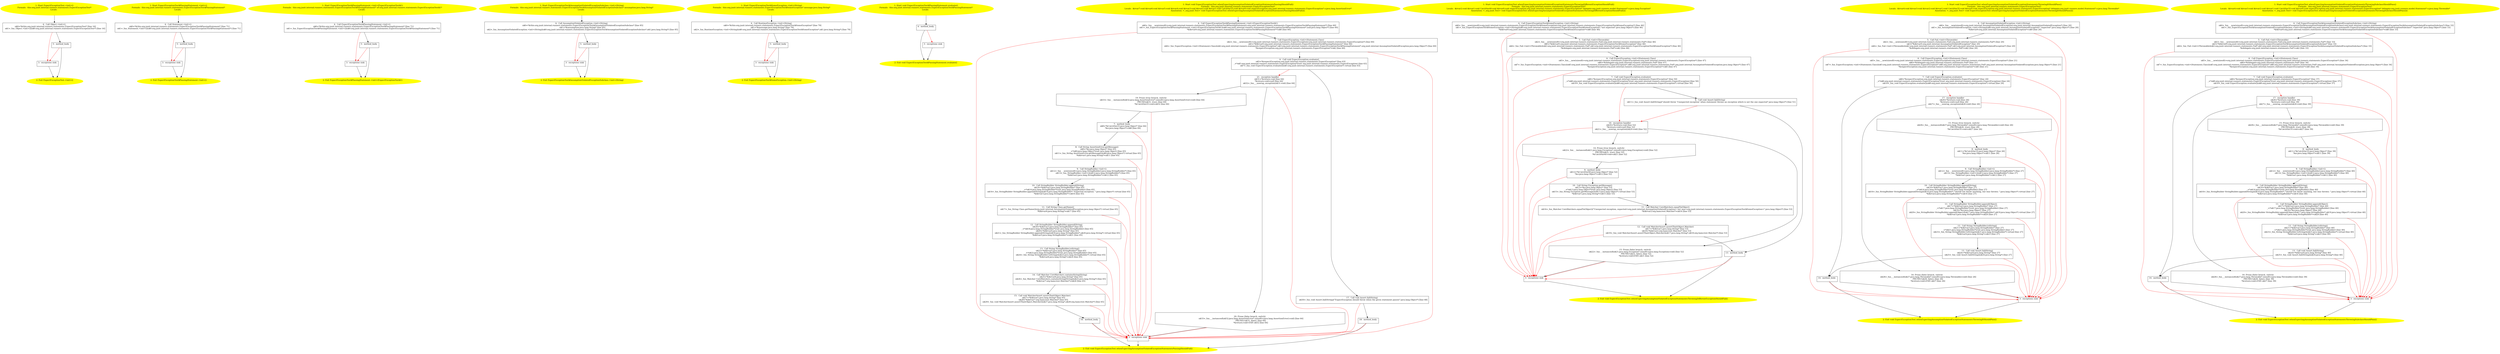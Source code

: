 /* @generated */
digraph cfg {
"org.junit.internal.runners.statements.ExpectExceptionTest.<init>().7e239d4f0ba5dce16407e3cd3587cf93_1" [label="1: Start ExpectExceptionTest.<init>()\nFormals:  this:org.junit.internal.runners.statements.ExpectExceptionTest*\nLocals:  \n  " color=yellow style=filled]
	

	 "org.junit.internal.runners.statements.ExpectExceptionTest.<init>().7e239d4f0ba5dce16407e3cd3587cf93_1" -> "org.junit.internal.runners.statements.ExpectExceptionTest.<init>().7e239d4f0ba5dce16407e3cd3587cf93_4" ;
"org.junit.internal.runners.statements.ExpectExceptionTest.<init>().7e239d4f0ba5dce16407e3cd3587cf93_2" [label="2: Exit ExpectExceptionTest.<init>() \n  " color=yellow style=filled]
	

"org.junit.internal.runners.statements.ExpectExceptionTest.<init>().7e239d4f0ba5dce16407e3cd3587cf93_3" [label="3:  exceptions sink \n  " shape="box"]
	

	 "org.junit.internal.runners.statements.ExpectExceptionTest.<init>().7e239d4f0ba5dce16407e3cd3587cf93_3" -> "org.junit.internal.runners.statements.ExpectExceptionTest.<init>().7e239d4f0ba5dce16407e3cd3587cf93_2" ;
"org.junit.internal.runners.statements.ExpectExceptionTest.<init>().7e239d4f0ba5dce16407e3cd3587cf93_4" [label="4:  Call Object.<init>() \n   n$0=*&this:org.junit.internal.runners.statements.ExpectExceptionTest* [line 16]\n  n$1=_fun_Object.<init>()(n$0:org.junit.internal.runners.statements.ExpectExceptionTest*) [line 16]\n " shape="box"]
	

	 "org.junit.internal.runners.statements.ExpectExceptionTest.<init>().7e239d4f0ba5dce16407e3cd3587cf93_4" -> "org.junit.internal.runners.statements.ExpectExceptionTest.<init>().7e239d4f0ba5dce16407e3cd3587cf93_5" ;
	 "org.junit.internal.runners.statements.ExpectExceptionTest.<init>().7e239d4f0ba5dce16407e3cd3587cf93_4" -> "org.junit.internal.runners.statements.ExpectExceptionTest.<init>().7e239d4f0ba5dce16407e3cd3587cf93_3" [color="red" ];
"org.junit.internal.runners.statements.ExpectExceptionTest.<init>().7e239d4f0ba5dce16407e3cd3587cf93_5" [label="5:  method_body \n  " shape="box"]
	

	 "org.junit.internal.runners.statements.ExpectExceptionTest.<init>().7e239d4f0ba5dce16407e3cd3587cf93_5" -> "org.junit.internal.runners.statements.ExpectExceptionTest.<init>().7e239d4f0ba5dce16407e3cd3587cf93_2" ;
	 "org.junit.internal.runners.statements.ExpectExceptionTest.<init>().7e239d4f0ba5dce16407e3cd3587cf93_5" -> "org.junit.internal.runners.statements.ExpectExceptionTest.<init>().7e239d4f0ba5dce16407e3cd3587cf93_3" [color="red" ];
"org.junit.internal.runners.statements.ExpectExceptionTest$PassingStatement.<init>().a637d96d57b24513285e44f21e4f6088_1" [label="1: Start ExpectExceptionTest$PassingStatement.<init>()\nFormals:  this:org.junit.internal.runners.statements.ExpectExceptionTest$PassingStatement*\nLocals:  \n  " color=yellow style=filled]
	

	 "org.junit.internal.runners.statements.ExpectExceptionTest$PassingStatement.<init>().a637d96d57b24513285e44f21e4f6088_1" -> "org.junit.internal.runners.statements.ExpectExceptionTest$PassingStatement.<init>().a637d96d57b24513285e44f21e4f6088_4" ;
"org.junit.internal.runners.statements.ExpectExceptionTest$PassingStatement.<init>().a637d96d57b24513285e44f21e4f6088_2" [label="2: Exit ExpectExceptionTest$PassingStatement.<init>() \n  " color=yellow style=filled]
	

"org.junit.internal.runners.statements.ExpectExceptionTest$PassingStatement.<init>().a637d96d57b24513285e44f21e4f6088_3" [label="3:  exceptions sink \n  " shape="box"]
	

	 "org.junit.internal.runners.statements.ExpectExceptionTest$PassingStatement.<init>().a637d96d57b24513285e44f21e4f6088_3" -> "org.junit.internal.runners.statements.ExpectExceptionTest$PassingStatement.<init>().a637d96d57b24513285e44f21e4f6088_2" ;
"org.junit.internal.runners.statements.ExpectExceptionTest$PassingStatement.<init>().a637d96d57b24513285e44f21e4f6088_4" [label="4:  Call Statement.<init>() \n   n$0=*&this:org.junit.internal.runners.statements.ExpectExceptionTest$PassingStatement* [line 71]\n  n$1=_fun_Statement.<init>()(n$0:org.junit.internal.runners.statements.ExpectExceptionTest$PassingStatement*) [line 71]\n " shape="box"]
	

	 "org.junit.internal.runners.statements.ExpectExceptionTest$PassingStatement.<init>().a637d96d57b24513285e44f21e4f6088_4" -> "org.junit.internal.runners.statements.ExpectExceptionTest$PassingStatement.<init>().a637d96d57b24513285e44f21e4f6088_5" ;
	 "org.junit.internal.runners.statements.ExpectExceptionTest$PassingStatement.<init>().a637d96d57b24513285e44f21e4f6088_4" -> "org.junit.internal.runners.statements.ExpectExceptionTest$PassingStatement.<init>().a637d96d57b24513285e44f21e4f6088_3" [color="red" ];
"org.junit.internal.runners.statements.ExpectExceptionTest$PassingStatement.<init>().a637d96d57b24513285e44f21e4f6088_5" [label="5:  method_body \n  " shape="box"]
	

	 "org.junit.internal.runners.statements.ExpectExceptionTest$PassingStatement.<init>().a637d96d57b24513285e44f21e4f6088_5" -> "org.junit.internal.runners.statements.ExpectExceptionTest$PassingStatement.<init>().a637d96d57b24513285e44f21e4f6088_2" ;
	 "org.junit.internal.runners.statements.ExpectExceptionTest$PassingStatement.<init>().a637d96d57b24513285e44f21e4f6088_5" -> "org.junit.internal.runners.statements.ExpectExceptionTest$PassingStatement.<init>().a637d96d57b24513285e44f21e4f6088_3" [color="red" ];
"org.junit.internal.runners.statements.ExpectExceptionTest$PassingStatement.<init>(org.junit.internal.45149e5dc5d15f5cd4b9fc00f48a0b14_1" [label="1: Start ExpectExceptionTest$PassingStatement.<init>(ExpectExceptionTest$1)\nFormals:  this:org.junit.internal.runners.statements.ExpectExceptionTest$PassingStatement* x0:org.junit.internal.runners.statements.ExpectExceptionTest$1*\nLocals:  \n  " color=yellow style=filled]
	

	 "org.junit.internal.runners.statements.ExpectExceptionTest$PassingStatement.<init>(org.junit.internal.45149e5dc5d15f5cd4b9fc00f48a0b14_1" -> "org.junit.internal.runners.statements.ExpectExceptionTest$PassingStatement.<init>(org.junit.internal.45149e5dc5d15f5cd4b9fc00f48a0b14_4" ;
"org.junit.internal.runners.statements.ExpectExceptionTest$PassingStatement.<init>(org.junit.internal.45149e5dc5d15f5cd4b9fc00f48a0b14_2" [label="2: Exit ExpectExceptionTest$PassingStatement.<init>(ExpectExceptionTest$1) \n  " color=yellow style=filled]
	

"org.junit.internal.runners.statements.ExpectExceptionTest$PassingStatement.<init>(org.junit.internal.45149e5dc5d15f5cd4b9fc00f48a0b14_3" [label="3:  exceptions sink \n  " shape="box"]
	

	 "org.junit.internal.runners.statements.ExpectExceptionTest$PassingStatement.<init>(org.junit.internal.45149e5dc5d15f5cd4b9fc00f48a0b14_3" -> "org.junit.internal.runners.statements.ExpectExceptionTest$PassingStatement.<init>(org.junit.internal.45149e5dc5d15f5cd4b9fc00f48a0b14_2" ;
"org.junit.internal.runners.statements.ExpectExceptionTest$PassingStatement.<init>(org.junit.internal.45149e5dc5d15f5cd4b9fc00f48a0b14_4" [label="4:  Call ExpectExceptionTest$PassingStatement.<init>() \n   n$0=*&this:org.junit.internal.runners.statements.ExpectExceptionTest$PassingStatement* [line 71]\n  n$1=_fun_ExpectExceptionTest$PassingStatement.<init>()(n$0:org.junit.internal.runners.statements.ExpectExceptionTest$PassingStatement*) [line 71]\n " shape="box"]
	

	 "org.junit.internal.runners.statements.ExpectExceptionTest$PassingStatement.<init>(org.junit.internal.45149e5dc5d15f5cd4b9fc00f48a0b14_4" -> "org.junit.internal.runners.statements.ExpectExceptionTest$PassingStatement.<init>(org.junit.internal.45149e5dc5d15f5cd4b9fc00f48a0b14_5" ;
	 "org.junit.internal.runners.statements.ExpectExceptionTest$PassingStatement.<init>(org.junit.internal.45149e5dc5d15f5cd4b9fc00f48a0b14_4" -> "org.junit.internal.runners.statements.ExpectExceptionTest$PassingStatement.<init>(org.junit.internal.45149e5dc5d15f5cd4b9fc00f48a0b14_3" [color="red" ];
"org.junit.internal.runners.statements.ExpectExceptionTest$PassingStatement.<init>(org.junit.internal.45149e5dc5d15f5cd4b9fc00f48a0b14_5" [label="5:  method_body \n  " shape="box"]
	

	 "org.junit.internal.runners.statements.ExpectExceptionTest$PassingStatement.<init>(org.junit.internal.45149e5dc5d15f5cd4b9fc00f48a0b14_5" -> "org.junit.internal.runners.statements.ExpectExceptionTest$PassingStatement.<init>(org.junit.internal.45149e5dc5d15f5cd4b9fc00f48a0b14_2" ;
	 "org.junit.internal.runners.statements.ExpectExceptionTest$PassingStatement.<init>(org.junit.internal.45149e5dc5d15f5cd4b9fc00f48a0b14_5" -> "org.junit.internal.runners.statements.ExpectExceptionTest$PassingStatement.<init>(org.junit.internal.45149e5dc5d15f5cd4b9fc00f48a0b14_3" [color="red" ];
"org.junit.internal.runners.statements.ExpectExceptionTest$AssumptionViolatedExceptionSubclass.<init>.849cdd8716b41a211c1731eb895192eb_1" [label="1: Start ExpectExceptionTest$AssumptionViolatedExceptionSubclass.<init>(String)\nFormals:  this:org.junit.internal.runners.statements.ExpectExceptionTest$AssumptionViolatedExceptionSubclass* assumption:java.lang.String*\nLocals:  \n  " color=yellow style=filled]
	

	 "org.junit.internal.runners.statements.ExpectExceptionTest$AssumptionViolatedExceptionSubclass.<init>.849cdd8716b41a211c1731eb895192eb_1" -> "org.junit.internal.runners.statements.ExpectExceptionTest$AssumptionViolatedExceptionSubclass.<init>.849cdd8716b41a211c1731eb895192eb_4" ;
"org.junit.internal.runners.statements.ExpectExceptionTest$AssumptionViolatedExceptionSubclass.<init>.849cdd8716b41a211c1731eb895192eb_2" [label="2: Exit ExpectExceptionTest$AssumptionViolatedExceptionSubclass.<init>(String) \n  " color=yellow style=filled]
	

"org.junit.internal.runners.statements.ExpectExceptionTest$AssumptionViolatedExceptionSubclass.<init>.849cdd8716b41a211c1731eb895192eb_3" [label="3:  exceptions sink \n  " shape="box"]
	

	 "org.junit.internal.runners.statements.ExpectExceptionTest$AssumptionViolatedExceptionSubclass.<init>.849cdd8716b41a211c1731eb895192eb_3" -> "org.junit.internal.runners.statements.ExpectExceptionTest$AssumptionViolatedExceptionSubclass.<init>.849cdd8716b41a211c1731eb895192eb_2" ;
"org.junit.internal.runners.statements.ExpectExceptionTest$AssumptionViolatedExceptionSubclass.<init>.849cdd8716b41a211c1731eb895192eb_4" [label="4:  Call AssumptionViolatedException.<init>(String) \n   n$0=*&this:org.junit.internal.runners.statements.ExpectExceptionTest$AssumptionViolatedExceptionSubclass* [line 85]\n  n$1=*&assumption:java.lang.String* [line 85]\n  n$2=_fun_AssumptionViolatedException.<init>(String)(n$0:org.junit.internal.runners.statements.ExpectExceptionTest$AssumptionViolatedExceptionSubclass*,n$1:java.lang.String*) [line 85]\n " shape="box"]
	

	 "org.junit.internal.runners.statements.ExpectExceptionTest$AssumptionViolatedExceptionSubclass.<init>.849cdd8716b41a211c1731eb895192eb_4" -> "org.junit.internal.runners.statements.ExpectExceptionTest$AssumptionViolatedExceptionSubclass.<init>.849cdd8716b41a211c1731eb895192eb_5" ;
	 "org.junit.internal.runners.statements.ExpectExceptionTest$AssumptionViolatedExceptionSubclass.<init>.849cdd8716b41a211c1731eb895192eb_4" -> "org.junit.internal.runners.statements.ExpectExceptionTest$AssumptionViolatedExceptionSubclass.<init>.849cdd8716b41a211c1731eb895192eb_3" [color="red" ];
"org.junit.internal.runners.statements.ExpectExceptionTest$AssumptionViolatedExceptionSubclass.<init>.849cdd8716b41a211c1731eb895192eb_5" [label="5:  method_body \n  " shape="box"]
	

	 "org.junit.internal.runners.statements.ExpectExceptionTest$AssumptionViolatedExceptionSubclass.<init>.849cdd8716b41a211c1731eb895192eb_5" -> "org.junit.internal.runners.statements.ExpectExceptionTest$AssumptionViolatedExceptionSubclass.<init>.849cdd8716b41a211c1731eb895192eb_2" ;
	 "org.junit.internal.runners.statements.ExpectExceptionTest$AssumptionViolatedExceptionSubclass.<init>.849cdd8716b41a211c1731eb895192eb_5" -> "org.junit.internal.runners.statements.ExpectExceptionTest$AssumptionViolatedExceptionSubclass.<init>.849cdd8716b41a211c1731eb895192eb_3" [color="red" ];
"org.junit.internal.runners.statements.ExpectExceptionTest$SomeException.<init>(java.lang.String).1b03507457f3dbc94058323548f4375d_1" [label="1: Start ExpectExceptionTest$SomeException.<init>(String)\nFormals:  this:org.junit.internal.runners.statements.ExpectExceptionTest$SomeException* message:java.lang.String*\nLocals:  \n  " color=yellow style=filled]
	

	 "org.junit.internal.runners.statements.ExpectExceptionTest$SomeException.<init>(java.lang.String).1b03507457f3dbc94058323548f4375d_1" -> "org.junit.internal.runners.statements.ExpectExceptionTest$SomeException.<init>(java.lang.String).1b03507457f3dbc94058323548f4375d_4" ;
"org.junit.internal.runners.statements.ExpectExceptionTest$SomeException.<init>(java.lang.String).1b03507457f3dbc94058323548f4375d_2" [label="2: Exit ExpectExceptionTest$SomeException.<init>(String) \n  " color=yellow style=filled]
	

"org.junit.internal.runners.statements.ExpectExceptionTest$SomeException.<init>(java.lang.String).1b03507457f3dbc94058323548f4375d_3" [label="3:  exceptions sink \n  " shape="box"]
	

	 "org.junit.internal.runners.statements.ExpectExceptionTest$SomeException.<init>(java.lang.String).1b03507457f3dbc94058323548f4375d_3" -> "org.junit.internal.runners.statements.ExpectExceptionTest$SomeException.<init>(java.lang.String).1b03507457f3dbc94058323548f4375d_2" ;
"org.junit.internal.runners.statements.ExpectExceptionTest$SomeException.<init>(java.lang.String).1b03507457f3dbc94058323548f4375d_4" [label="4:  Call RuntimeException.<init>(String) \n   n$0=*&this:org.junit.internal.runners.statements.ExpectExceptionTest$SomeException* [line 79]\n  n$1=*&message:java.lang.String* [line 79]\n  n$2=_fun_RuntimeException.<init>(String)(n$0:org.junit.internal.runners.statements.ExpectExceptionTest$SomeException*,n$1:java.lang.String*) [line 79]\n " shape="box"]
	

	 "org.junit.internal.runners.statements.ExpectExceptionTest$SomeException.<init>(java.lang.String).1b03507457f3dbc94058323548f4375d_4" -> "org.junit.internal.runners.statements.ExpectExceptionTest$SomeException.<init>(java.lang.String).1b03507457f3dbc94058323548f4375d_5" ;
	 "org.junit.internal.runners.statements.ExpectExceptionTest$SomeException.<init>(java.lang.String).1b03507457f3dbc94058323548f4375d_4" -> "org.junit.internal.runners.statements.ExpectExceptionTest$SomeException.<init>(java.lang.String).1b03507457f3dbc94058323548f4375d_3" [color="red" ];
"org.junit.internal.runners.statements.ExpectExceptionTest$SomeException.<init>(java.lang.String).1b03507457f3dbc94058323548f4375d_5" [label="5:  method_body \n  " shape="box"]
	

	 "org.junit.internal.runners.statements.ExpectExceptionTest$SomeException.<init>(java.lang.String).1b03507457f3dbc94058323548f4375d_5" -> "org.junit.internal.runners.statements.ExpectExceptionTest$SomeException.<init>(java.lang.String).1b03507457f3dbc94058323548f4375d_2" ;
	 "org.junit.internal.runners.statements.ExpectExceptionTest$SomeException.<init>(java.lang.String).1b03507457f3dbc94058323548f4375d_5" -> "org.junit.internal.runners.statements.ExpectExceptionTest$SomeException.<init>(java.lang.String).1b03507457f3dbc94058323548f4375d_3" [color="red" ];
"org.junit.internal.runners.statements.ExpectExceptionTest$PassingStatement.evaluate():void.b03b51dd6c812f47e0489a6ec20fac18_1" [label="1: Start void ExpectExceptionTest$PassingStatement.evaluate()\nFormals:  this:org.junit.internal.runners.statements.ExpectExceptionTest$PassingStatement*\nLocals:  \n  " color=yellow style=filled]
	

	 "org.junit.internal.runners.statements.ExpectExceptionTest$PassingStatement.evaluate():void.b03b51dd6c812f47e0489a6ec20fac18_1" -> "org.junit.internal.runners.statements.ExpectExceptionTest$PassingStatement.evaluate():void.b03b51dd6c812f47e0489a6ec20fac18_4" ;
"org.junit.internal.runners.statements.ExpectExceptionTest$PassingStatement.evaluate():void.b03b51dd6c812f47e0489a6ec20fac18_2" [label="2: Exit void ExpectExceptionTest$PassingStatement.evaluate() \n  " color=yellow style=filled]
	

"org.junit.internal.runners.statements.ExpectExceptionTest$PassingStatement.evaluate():void.b03b51dd6c812f47e0489a6ec20fac18_3" [label="3:  exceptions sink \n  " shape="box"]
	

	 "org.junit.internal.runners.statements.ExpectExceptionTest$PassingStatement.evaluate():void.b03b51dd6c812f47e0489a6ec20fac18_3" -> "org.junit.internal.runners.statements.ExpectExceptionTest$PassingStatement.evaluate():void.b03b51dd6c812f47e0489a6ec20fac18_2" ;
"org.junit.internal.runners.statements.ExpectExceptionTest$PassingStatement.evaluate():void.b03b51dd6c812f47e0489a6ec20fac18_4" [label="4:  method_body \n  " shape="box"]
	

	 "org.junit.internal.runners.statements.ExpectExceptionTest$PassingStatement.evaluate():void.b03b51dd6c812f47e0489a6ec20fac18_4" -> "org.junit.internal.runners.statements.ExpectExceptionTest$PassingStatement.evaluate():void.b03b51dd6c812f47e0489a6ec20fac18_2" ;
	 "org.junit.internal.runners.statements.ExpectExceptionTest$PassingStatement.evaluate():void.b03b51dd6c812f47e0489a6ec20fac18_4" -> "org.junit.internal.runners.statements.ExpectExceptionTest$PassingStatement.evaluate():void.b03b51dd6c812f47e0489a6ec20fac18_3" [color="red" ];
"org.junit.internal.runners.statements.ExpectExceptionTest.whenExpectingAssumptionViolatedExceptionSt.d96e0e1b88faf7833a21d3c66a649a78_1" [label="1: Start void ExpectExceptionTest.whenExpectingAssumptionViolatedExceptionStatementsPassingShouldFail()\nFormals:  this:org.junit.internal.runners.statements.ExpectExceptionTest*\nLocals:  $irvar7:void $irvar6:void $irvar5:void $irvar4:void $irvar3:void $irvar2:void $irvar1:void CatchVar25:void $irvar0:void expectException:org.junit.internal.runners.statements.ExpectException* e:java.lang.AssertionError*\nAnnotation: <_org.junit.Test> void ExpectExceptionTest.whenExpectingAssumptionViolatedExceptionStatementsPassingShouldFail()() \n  " color=yellow style=filled]
	

	 "org.junit.internal.runners.statements.ExpectExceptionTest.whenExpectingAssumptionViolatedExceptionSt.d96e0e1b88faf7833a21d3c66a649a78_1" -> "org.junit.internal.runners.statements.ExpectExceptionTest.whenExpectingAssumptionViolatedExceptionSt.d96e0e1b88faf7833a21d3c66a649a78_4" ;
"org.junit.internal.runners.statements.ExpectExceptionTest.whenExpectingAssumptionViolatedExceptionSt.d96e0e1b88faf7833a21d3c66a649a78_2" [label="2: Exit void ExpectExceptionTest.whenExpectingAssumptionViolatedExceptionStatementsPassingShouldFail() \n  " color=yellow style=filled]
	

"org.junit.internal.runners.statements.ExpectExceptionTest.whenExpectingAssumptionViolatedExceptionSt.d96e0e1b88faf7833a21d3c66a649a78_3" [label="3:  exceptions sink \n  " shape="box"]
	

	 "org.junit.internal.runners.statements.ExpectExceptionTest.whenExpectingAssumptionViolatedExceptionSt.d96e0e1b88faf7833a21d3c66a649a78_3" -> "org.junit.internal.runners.statements.ExpectExceptionTest.whenExpectingAssumptionViolatedExceptionSt.d96e0e1b88faf7833a21d3c66a649a78_2" ;
"org.junit.internal.runners.statements.ExpectExceptionTest.whenExpectingAssumptionViolatedExceptionSt.d96e0e1b88faf7833a21d3c66a649a78_4" [label="4:  Call ExpectExceptionTest$PassingStatement.<init>(ExpectExceptionTest$1) \n   n$0=_fun___new(sizeof(t=org.junit.internal.runners.statements.ExpectExceptionTest$PassingStatement):org.junit.internal.runners.statements.ExpectExceptionTest$PassingStatement*) [line 60]\n  n$1=_fun_ExpectExceptionTest$PassingStatement.<init>(ExpectExceptionTest$1)(n$0:org.junit.internal.runners.statements.ExpectExceptionTest$PassingStatement*,null:java.lang.Object*) [line 60]\n  *&$irvar0:org.junit.internal.runners.statements.ExpectExceptionTest$PassingStatement*=n$0 [line 60]\n " shape="box"]
	

	 "org.junit.internal.runners.statements.ExpectExceptionTest.whenExpectingAssumptionViolatedExceptionSt.d96e0e1b88faf7833a21d3c66a649a78_4" -> "org.junit.internal.runners.statements.ExpectExceptionTest.whenExpectingAssumptionViolatedExceptionSt.d96e0e1b88faf7833a21d3c66a649a78_5" ;
	 "org.junit.internal.runners.statements.ExpectExceptionTest.whenExpectingAssumptionViolatedExceptionSt.d96e0e1b88faf7833a21d3c66a649a78_4" -> "org.junit.internal.runners.statements.ExpectExceptionTest.whenExpectingAssumptionViolatedExceptionSt.d96e0e1b88faf7833a21d3c66a649a78_3" [color="red" ];
"org.junit.internal.runners.statements.ExpectExceptionTest.whenExpectingAssumptionViolatedExceptionSt.d96e0e1b88faf7833a21d3c66a649a78_5" [label="5:  Call ExpectException.<init>(Statement,Class) \n   n$2=_fun___new(sizeof(t=org.junit.internal.runners.statements.ExpectException):org.junit.internal.runners.statements.ExpectException*) [line 60]\n  n$3=*&$irvar0:org.junit.internal.runners.statements.ExpectExceptionTest$PassingStatement* [line 60]\n  n$4=_fun_ExpectException.<init>(Statement,Class)(n$2:org.junit.internal.runners.statements.ExpectException*,n$3:org.junit.internal.runners.statements.ExpectExceptionTest$PassingStatement*,org.junit.internal.AssumptionViolatedException:java.lang.Object*) [line 60]\n  *&expectException:org.junit.internal.runners.statements.ExpectException*=n$2 [line 60]\n " shape="box"]
	

	 "org.junit.internal.runners.statements.ExpectExceptionTest.whenExpectingAssumptionViolatedExceptionSt.d96e0e1b88faf7833a21d3c66a649a78_5" -> "org.junit.internal.runners.statements.ExpectExceptionTest.whenExpectingAssumptionViolatedExceptionSt.d96e0e1b88faf7833a21d3c66a649a78_6" ;
	 "org.junit.internal.runners.statements.ExpectExceptionTest.whenExpectingAssumptionViolatedExceptionSt.d96e0e1b88faf7833a21d3c66a649a78_5" -> "org.junit.internal.runners.statements.ExpectExceptionTest.whenExpectingAssumptionViolatedExceptionSt.d96e0e1b88faf7833a21d3c66a649a78_3" [color="red" ];
"org.junit.internal.runners.statements.ExpectExceptionTest.whenExpectingAssumptionViolatedExceptionSt.d96e0e1b88faf7833a21d3c66a649a78_6" [label="6:  Call void ExpectException.evaluate() \n   n$5=*&expectException:org.junit.internal.runners.statements.ExpectException* [line 63]\n  _=*n$5:org.junit.internal.runners.statements.ExpectException*(root org.junit.internal.runners.statements.ExpectException) [line 63]\n  n$7=_fun_void ExpectException.evaluate()(n$5:org.junit.internal.runners.statements.ExpectException*) virtual [line 63]\n " shape="box"]
	

	 "org.junit.internal.runners.statements.ExpectExceptionTest.whenExpectingAssumptionViolatedExceptionSt.d96e0e1b88faf7833a21d3c66a649a78_6" -> "org.junit.internal.runners.statements.ExpectExceptionTest.whenExpectingAssumptionViolatedExceptionSt.d96e0e1b88faf7833a21d3c66a649a78_17" ;
	 "org.junit.internal.runners.statements.ExpectExceptionTest.whenExpectingAssumptionViolatedExceptionSt.d96e0e1b88faf7833a21d3c66a649a78_6" -> "org.junit.internal.runners.statements.ExpectExceptionTest.whenExpectingAssumptionViolatedExceptionSt.d96e0e1b88faf7833a21d3c66a649a78_21" [color="red" ];
"org.junit.internal.runners.statements.ExpectExceptionTest.whenExpectingAssumptionViolatedExceptionSt.d96e0e1b88faf7833a21d3c66a649a78_7" [label="7:  method_body \n   n$8=*&CatchVar25:java.lang.Object* [line 64]\n  *&e:java.lang.Object*=n$8 [line 64]\n " shape="box"]
	

	 "org.junit.internal.runners.statements.ExpectExceptionTest.whenExpectingAssumptionViolatedExceptionSt.d96e0e1b88faf7833a21d3c66a649a78_7" -> "org.junit.internal.runners.statements.ExpectExceptionTest.whenExpectingAssumptionViolatedExceptionSt.d96e0e1b88faf7833a21d3c66a649a78_8" ;
	 "org.junit.internal.runners.statements.ExpectExceptionTest.whenExpectingAssumptionViolatedExceptionSt.d96e0e1b88faf7833a21d3c66a649a78_7" -> "org.junit.internal.runners.statements.ExpectExceptionTest.whenExpectingAssumptionViolatedExceptionSt.d96e0e1b88faf7833a21d3c66a649a78_3" [color="red" ];
"org.junit.internal.runners.statements.ExpectExceptionTest.whenExpectingAssumptionViolatedExceptionSt.d96e0e1b88faf7833a21d3c66a649a78_8" [label="8:  Call String AssertionError.getMessage() \n   n$9=*&e:java.lang.Object* [line 65]\n  _=*n$9:java.lang.Object*(root java.lang.Object) [line 65]\n  n$11=_fun_String AssertionError.getMessage()(n$9:java.lang.Object*) virtual [line 65]\n  *&$irvar1:java.lang.String*=n$11 [line 65]\n " shape="box"]
	

	 "org.junit.internal.runners.statements.ExpectExceptionTest.whenExpectingAssumptionViolatedExceptionSt.d96e0e1b88faf7833a21d3c66a649a78_8" -> "org.junit.internal.runners.statements.ExpectExceptionTest.whenExpectingAssumptionViolatedExceptionSt.d96e0e1b88faf7833a21d3c66a649a78_9" ;
	 "org.junit.internal.runners.statements.ExpectExceptionTest.whenExpectingAssumptionViolatedExceptionSt.d96e0e1b88faf7833a21d3c66a649a78_8" -> "org.junit.internal.runners.statements.ExpectExceptionTest.whenExpectingAssumptionViolatedExceptionSt.d96e0e1b88faf7833a21d3c66a649a78_3" [color="red" ];
"org.junit.internal.runners.statements.ExpectExceptionTest.whenExpectingAssumptionViolatedExceptionSt.d96e0e1b88faf7833a21d3c66a649a78_9" [label="9:  Call StringBuilder.<init>() \n   n$12=_fun___new(sizeof(t=java.lang.StringBuilder):java.lang.StringBuilder*) [line 65]\n  n$13=_fun_StringBuilder.<init>()(n$12:java.lang.StringBuilder*) [line 65]\n  *&$irvar2:java.lang.StringBuilder*=n$12 [line 65]\n " shape="box"]
	

	 "org.junit.internal.runners.statements.ExpectExceptionTest.whenExpectingAssumptionViolatedExceptionSt.d96e0e1b88faf7833a21d3c66a649a78_9" -> "org.junit.internal.runners.statements.ExpectExceptionTest.whenExpectingAssumptionViolatedExceptionSt.d96e0e1b88faf7833a21d3c66a649a78_10" ;
	 "org.junit.internal.runners.statements.ExpectExceptionTest.whenExpectingAssumptionViolatedExceptionSt.d96e0e1b88faf7833a21d3c66a649a78_9" -> "org.junit.internal.runners.statements.ExpectExceptionTest.whenExpectingAssumptionViolatedExceptionSt.d96e0e1b88faf7833a21d3c66a649a78_3" [color="red" ];
"org.junit.internal.runners.statements.ExpectExceptionTest.whenExpectingAssumptionViolatedExceptionSt.d96e0e1b88faf7833a21d3c66a649a78_10" [label="10:  Call StringBuilder StringBuilder.append(String) \n   n$14=*&$irvar2:java.lang.StringBuilder* [line 65]\n  _=*n$14:java.lang.StringBuilder*(root java.lang.StringBuilder) [line 65]\n  n$16=_fun_StringBuilder StringBuilder.append(String)(n$14:java.lang.StringBuilder*,\"Expected exception: \":java.lang.Object*) virtual [line 65]\n  *&$irvar3:java.lang.StringBuilder*=n$16 [line 65]\n " shape="box"]
	

	 "org.junit.internal.runners.statements.ExpectExceptionTest.whenExpectingAssumptionViolatedExceptionSt.d96e0e1b88faf7833a21d3c66a649a78_10" -> "org.junit.internal.runners.statements.ExpectExceptionTest.whenExpectingAssumptionViolatedExceptionSt.d96e0e1b88faf7833a21d3c66a649a78_11" ;
	 "org.junit.internal.runners.statements.ExpectExceptionTest.whenExpectingAssumptionViolatedExceptionSt.d96e0e1b88faf7833a21d3c66a649a78_10" -> "org.junit.internal.runners.statements.ExpectExceptionTest.whenExpectingAssumptionViolatedExceptionSt.d96e0e1b88faf7833a21d3c66a649a78_3" [color="red" ];
"org.junit.internal.runners.statements.ExpectExceptionTest.whenExpectingAssumptionViolatedExceptionSt.d96e0e1b88faf7833a21d3c66a649a78_11" [label="11:  Call String Class.getName() \n   n$17=_fun_String Class.getName()(org.junit.internal.AssumptionViolatedException:java.lang.Object*) virtual [line 65]\n  *&$irvar4:java.lang.String*=n$17 [line 65]\n " shape="box"]
	

	 "org.junit.internal.runners.statements.ExpectExceptionTest.whenExpectingAssumptionViolatedExceptionSt.d96e0e1b88faf7833a21d3c66a649a78_11" -> "org.junit.internal.runners.statements.ExpectExceptionTest.whenExpectingAssumptionViolatedExceptionSt.d96e0e1b88faf7833a21d3c66a649a78_12" ;
	 "org.junit.internal.runners.statements.ExpectExceptionTest.whenExpectingAssumptionViolatedExceptionSt.d96e0e1b88faf7833a21d3c66a649a78_11" -> "org.junit.internal.runners.statements.ExpectExceptionTest.whenExpectingAssumptionViolatedExceptionSt.d96e0e1b88faf7833a21d3c66a649a78_3" [color="red" ];
"org.junit.internal.runners.statements.ExpectExceptionTest.whenExpectingAssumptionViolatedExceptionSt.d96e0e1b88faf7833a21d3c66a649a78_12" [label="12:  Call StringBuilder StringBuilder.append(String) \n   n$18=*&$irvar3:java.lang.StringBuilder* [line 65]\n  _=*n$18:java.lang.StringBuilder*(root java.lang.StringBuilder) [line 65]\n  n$20=*&$irvar4:java.lang.String* [line 65]\n  n$21=_fun_StringBuilder StringBuilder.append(String)(n$18:java.lang.StringBuilder*,n$20:java.lang.String*) virtual [line 65]\n  *&$irvar5:java.lang.StringBuilder*=n$21 [line 65]\n " shape="box"]
	

	 "org.junit.internal.runners.statements.ExpectExceptionTest.whenExpectingAssumptionViolatedExceptionSt.d96e0e1b88faf7833a21d3c66a649a78_12" -> "org.junit.internal.runners.statements.ExpectExceptionTest.whenExpectingAssumptionViolatedExceptionSt.d96e0e1b88faf7833a21d3c66a649a78_13" ;
	 "org.junit.internal.runners.statements.ExpectExceptionTest.whenExpectingAssumptionViolatedExceptionSt.d96e0e1b88faf7833a21d3c66a649a78_12" -> "org.junit.internal.runners.statements.ExpectExceptionTest.whenExpectingAssumptionViolatedExceptionSt.d96e0e1b88faf7833a21d3c66a649a78_3" [color="red" ];
"org.junit.internal.runners.statements.ExpectExceptionTest.whenExpectingAssumptionViolatedExceptionSt.d96e0e1b88faf7833a21d3c66a649a78_13" [label="13:  Call String StringBuilder.toString() \n   n$22=*&$irvar5:java.lang.StringBuilder* [line 65]\n  _=*n$22:java.lang.StringBuilder*(root java.lang.StringBuilder) [line 65]\n  n$24=_fun_String StringBuilder.toString()(n$22:java.lang.StringBuilder*) virtual [line 65]\n  *&$irvar6:java.lang.String*=n$24 [line 65]\n " shape="box"]
	

	 "org.junit.internal.runners.statements.ExpectExceptionTest.whenExpectingAssumptionViolatedExceptionSt.d96e0e1b88faf7833a21d3c66a649a78_13" -> "org.junit.internal.runners.statements.ExpectExceptionTest.whenExpectingAssumptionViolatedExceptionSt.d96e0e1b88faf7833a21d3c66a649a78_14" ;
	 "org.junit.internal.runners.statements.ExpectExceptionTest.whenExpectingAssumptionViolatedExceptionSt.d96e0e1b88faf7833a21d3c66a649a78_13" -> "org.junit.internal.runners.statements.ExpectExceptionTest.whenExpectingAssumptionViolatedExceptionSt.d96e0e1b88faf7833a21d3c66a649a78_3" [color="red" ];
"org.junit.internal.runners.statements.ExpectExceptionTest.whenExpectingAssumptionViolatedExceptionSt.d96e0e1b88faf7833a21d3c66a649a78_14" [label="14:  Call Matcher CoreMatchers.containsString(String) \n   n$25=*&$irvar6:java.lang.String* [line 65]\n  n$26=_fun_Matcher CoreMatchers.containsString(String)(n$25:java.lang.String*) [line 65]\n  *&$irvar7:org.hamcrest.Matcher*=n$26 [line 65]\n " shape="box"]
	

	 "org.junit.internal.runners.statements.ExpectExceptionTest.whenExpectingAssumptionViolatedExceptionSt.d96e0e1b88faf7833a21d3c66a649a78_14" -> "org.junit.internal.runners.statements.ExpectExceptionTest.whenExpectingAssumptionViolatedExceptionSt.d96e0e1b88faf7833a21d3c66a649a78_15" ;
	 "org.junit.internal.runners.statements.ExpectExceptionTest.whenExpectingAssumptionViolatedExceptionSt.d96e0e1b88faf7833a21d3c66a649a78_14" -> "org.junit.internal.runners.statements.ExpectExceptionTest.whenExpectingAssumptionViolatedExceptionSt.d96e0e1b88faf7833a21d3c66a649a78_3" [color="red" ];
"org.junit.internal.runners.statements.ExpectExceptionTest.whenExpectingAssumptionViolatedExceptionSt.d96e0e1b88faf7833a21d3c66a649a78_15" [label="15:  Call void MatcherAssert.assertThat(Object,Matcher) \n   n$27=*&$irvar1:java.lang.String* [line 65]\n  n$28=*&$irvar7:org.hamcrest.Matcher* [line 65]\n  n$29=_fun_void MatcherAssert.assertThat(Object,Matcher)(n$27:java.lang.String*,n$28:org.hamcrest.Matcher*) [line 65]\n " shape="box"]
	

	 "org.junit.internal.runners.statements.ExpectExceptionTest.whenExpectingAssumptionViolatedExceptionSt.d96e0e1b88faf7833a21d3c66a649a78_15" -> "org.junit.internal.runners.statements.ExpectExceptionTest.whenExpectingAssumptionViolatedExceptionSt.d96e0e1b88faf7833a21d3c66a649a78_16" ;
	 "org.junit.internal.runners.statements.ExpectExceptionTest.whenExpectingAssumptionViolatedExceptionSt.d96e0e1b88faf7833a21d3c66a649a78_15" -> "org.junit.internal.runners.statements.ExpectExceptionTest.whenExpectingAssumptionViolatedExceptionSt.d96e0e1b88faf7833a21d3c66a649a78_3" [color="red" ];
"org.junit.internal.runners.statements.ExpectExceptionTest.whenExpectingAssumptionViolatedExceptionSt.d96e0e1b88faf7833a21d3c66a649a78_16" [label="16:  method_body \n  " shape="box"]
	

	 "org.junit.internal.runners.statements.ExpectExceptionTest.whenExpectingAssumptionViolatedExceptionSt.d96e0e1b88faf7833a21d3c66a649a78_16" -> "org.junit.internal.runners.statements.ExpectExceptionTest.whenExpectingAssumptionViolatedExceptionSt.d96e0e1b88faf7833a21d3c66a649a78_2" ;
	 "org.junit.internal.runners.statements.ExpectExceptionTest.whenExpectingAssumptionViolatedExceptionSt.d96e0e1b88faf7833a21d3c66a649a78_16" -> "org.junit.internal.runners.statements.ExpectExceptionTest.whenExpectingAssumptionViolatedExceptionSt.d96e0e1b88faf7833a21d3c66a649a78_3" [color="red" ];
"org.junit.internal.runners.statements.ExpectExceptionTest.whenExpectingAssumptionViolatedExceptionSt.d96e0e1b88faf7833a21d3c66a649a78_17" [label="17:  Call void Assert.fail(String) \n   n$30=_fun_void Assert.fail(String)(\"ExpectException should throw when the given statement passes\":java.lang.Object*) [line 68]\n " shape="box"]
	

	 "org.junit.internal.runners.statements.ExpectExceptionTest.whenExpectingAssumptionViolatedExceptionSt.d96e0e1b88faf7833a21d3c66a649a78_17" -> "org.junit.internal.runners.statements.ExpectExceptionTest.whenExpectingAssumptionViolatedExceptionSt.d96e0e1b88faf7833a21d3c66a649a78_18" ;
	 "org.junit.internal.runners.statements.ExpectExceptionTest.whenExpectingAssumptionViolatedExceptionSt.d96e0e1b88faf7833a21d3c66a649a78_17" -> "org.junit.internal.runners.statements.ExpectExceptionTest.whenExpectingAssumptionViolatedExceptionSt.d96e0e1b88faf7833a21d3c66a649a78_3" [color="red" ];
"org.junit.internal.runners.statements.ExpectExceptionTest.whenExpectingAssumptionViolatedExceptionSt.d96e0e1b88faf7833a21d3c66a649a78_18" [label="18:  method_body \n  " shape="box"]
	

	 "org.junit.internal.runners.statements.ExpectExceptionTest.whenExpectingAssumptionViolatedExceptionSt.d96e0e1b88faf7833a21d3c66a649a78_18" -> "org.junit.internal.runners.statements.ExpectExceptionTest.whenExpectingAssumptionViolatedExceptionSt.d96e0e1b88faf7833a21d3c66a649a78_2" ;
	 "org.junit.internal.runners.statements.ExpectExceptionTest.whenExpectingAssumptionViolatedExceptionSt.d96e0e1b88faf7833a21d3c66a649a78_18" -> "org.junit.internal.runners.statements.ExpectExceptionTest.whenExpectingAssumptionViolatedExceptionSt.d96e0e1b88faf7833a21d3c66a649a78_3" [color="red" ];
"org.junit.internal.runners.statements.ExpectExceptionTest.whenExpectingAssumptionViolatedExceptionSt.d96e0e1b88faf7833a21d3c66a649a78_19" [label="19: Prune (true branch, switch) \n   n$33=_fun___instanceof(n$32:java.lang.AssertionError*,sizeof(t=java.lang.AssertionError):void) [line 64]\n  PRUNE(n$33, true); [line 64]\n  *&CatchVar25:void=n$32 [line 64]\n " shape="invhouse"]
	

	 "org.junit.internal.runners.statements.ExpectExceptionTest.whenExpectingAssumptionViolatedExceptionSt.d96e0e1b88faf7833a21d3c66a649a78_19" -> "org.junit.internal.runners.statements.ExpectExceptionTest.whenExpectingAssumptionViolatedExceptionSt.d96e0e1b88faf7833a21d3c66a649a78_7" ;
	 "org.junit.internal.runners.statements.ExpectExceptionTest.whenExpectingAssumptionViolatedExceptionSt.d96e0e1b88faf7833a21d3c66a649a78_19" -> "org.junit.internal.runners.statements.ExpectExceptionTest.whenExpectingAssumptionViolatedExceptionSt.d96e0e1b88faf7833a21d3c66a649a78_3" [color="red" ];
"org.junit.internal.runners.statements.ExpectExceptionTest.whenExpectingAssumptionViolatedExceptionSt.d96e0e1b88faf7833a21d3c66a649a78_20" [label="20: Prune (false branch, switch) \n   n$33=_fun___instanceof(n$32:java.lang.AssertionError*,sizeof(t=java.lang.AssertionError):void) [line 64]\n  PRUNE(!n$33, false); [line 64]\n  *&return:void=EXN n$32 [line 64]\n " shape="invhouse"]
	

	 "org.junit.internal.runners.statements.ExpectExceptionTest.whenExpectingAssumptionViolatedExceptionSt.d96e0e1b88faf7833a21d3c66a649a78_20" -> "org.junit.internal.runners.statements.ExpectExceptionTest.whenExpectingAssumptionViolatedExceptionSt.d96e0e1b88faf7833a21d3c66a649a78_3" ;
	 "org.junit.internal.runners.statements.ExpectExceptionTest.whenExpectingAssumptionViolatedExceptionSt.d96e0e1b88faf7833a21d3c66a649a78_20" -> "org.junit.internal.runners.statements.ExpectExceptionTest.whenExpectingAssumptionViolatedExceptionSt.d96e0e1b88faf7833a21d3c66a649a78_3" [color="red" ];
"org.junit.internal.runners.statements.ExpectExceptionTest.whenExpectingAssumptionViolatedExceptionSt.d96e0e1b88faf7833a21d3c66a649a78_21" [label="21:  exception handler \n   n$31=*&return:void [line 64]\n  *&return:void=null [line 64]\n  n$32=_fun___unwrap_exception(n$31:void) [line 64]\n " shape="box"]
	

	 "org.junit.internal.runners.statements.ExpectExceptionTest.whenExpectingAssumptionViolatedExceptionSt.d96e0e1b88faf7833a21d3c66a649a78_21" -> "org.junit.internal.runners.statements.ExpectExceptionTest.whenExpectingAssumptionViolatedExceptionSt.d96e0e1b88faf7833a21d3c66a649a78_19" ;
	 "org.junit.internal.runners.statements.ExpectExceptionTest.whenExpectingAssumptionViolatedExceptionSt.d96e0e1b88faf7833a21d3c66a649a78_21" -> "org.junit.internal.runners.statements.ExpectExceptionTest.whenExpectingAssumptionViolatedExceptionSt.d96e0e1b88faf7833a21d3c66a649a78_20" ;
	 "org.junit.internal.runners.statements.ExpectExceptionTest.whenExpectingAssumptionViolatedExceptionSt.d96e0e1b88faf7833a21d3c66a649a78_21" -> "org.junit.internal.runners.statements.ExpectExceptionTest.whenExpectingAssumptionViolatedExceptionSt.d96e0e1b88faf7833a21d3c66a649a78_3" [color="red" ];
"org.junit.internal.runners.statements.ExpectExceptionTest.whenExpectingAssumptionViolatedExceptionSt.b4528a6eb0129bde2566a05540a726e0_1" [label="1: Start void ExpectExceptionTest.whenExpectingAssumptionViolatedExceptionStatementsThrowingDifferentExceptionShouldFail()\nFormals:  this:org.junit.internal.runners.statements.ExpectExceptionTest*\nLocals:  $irvar2:void $irvar1:void CatchVar40:void $irvar0:void expectException:org.junit.internal.runners.statements.ExpectException* delegate:org.junit.runners.model.Statement* e:java.lang.Exception*\nAnnotation: <_org.junit.Test> void ExpectExceptionTest.whenExpectingAssumptionViolatedExceptionStatementsThrowingDifferentExceptionShouldFail()() \n  " color=yellow style=filled]
	

	 "org.junit.internal.runners.statements.ExpectExceptionTest.whenExpectingAssumptionViolatedExceptionSt.b4528a6eb0129bde2566a05540a726e0_1" -> "org.junit.internal.runners.statements.ExpectExceptionTest.whenExpectingAssumptionViolatedExceptionSt.b4528a6eb0129bde2566a05540a726e0_4" ;
"org.junit.internal.runners.statements.ExpectExceptionTest.whenExpectingAssumptionViolatedExceptionSt.b4528a6eb0129bde2566a05540a726e0_2" [label="2: Exit void ExpectExceptionTest.whenExpectingAssumptionViolatedExceptionStatementsThrowingDifferentExceptionShouldFail() \n  " color=yellow style=filled]
	

"org.junit.internal.runners.statements.ExpectExceptionTest.whenExpectingAssumptionViolatedExceptionSt.b4528a6eb0129bde2566a05540a726e0_3" [label="3:  exceptions sink \n  " shape="box"]
	

	 "org.junit.internal.runners.statements.ExpectExceptionTest.whenExpectingAssumptionViolatedExceptionSt.b4528a6eb0129bde2566a05540a726e0_3" -> "org.junit.internal.runners.statements.ExpectExceptionTest.whenExpectingAssumptionViolatedExceptionSt.b4528a6eb0129bde2566a05540a726e0_2" ;
"org.junit.internal.runners.statements.ExpectExceptionTest.whenExpectingAssumptionViolatedExceptionSt.b4528a6eb0129bde2566a05540a726e0_4" [label="4:  Call ExpectExceptionTest$SomeException.<init>(String) \n   n$0=_fun___new(sizeof(t=org.junit.internal.runners.statements.ExpectExceptionTest$SomeException):org.junit.internal.runners.statements.ExpectExceptionTest$SomeException*) [line 46]\n  n$1=_fun_ExpectExceptionTest$SomeException.<init>(String)(n$0:org.junit.internal.runners.statements.ExpectExceptionTest$SomeException*,\"not expected\":java.lang.Object*) [line 46]\n  *&$irvar0:org.junit.internal.runners.statements.ExpectExceptionTest$SomeException*=n$0 [line 46]\n " shape="box"]
	

	 "org.junit.internal.runners.statements.ExpectExceptionTest.whenExpectingAssumptionViolatedExceptionSt.b4528a6eb0129bde2566a05540a726e0_4" -> "org.junit.internal.runners.statements.ExpectExceptionTest.whenExpectingAssumptionViolatedExceptionSt.b4528a6eb0129bde2566a05540a726e0_5" ;
	 "org.junit.internal.runners.statements.ExpectExceptionTest.whenExpectingAssumptionViolatedExceptionSt.b4528a6eb0129bde2566a05540a726e0_4" -> "org.junit.internal.runners.statements.ExpectExceptionTest.whenExpectingAssumptionViolatedExceptionSt.b4528a6eb0129bde2566a05540a726e0_3" [color="red" ];
"org.junit.internal.runners.statements.ExpectExceptionTest.whenExpectingAssumptionViolatedExceptionSt.b4528a6eb0129bde2566a05540a726e0_5" [label="5:  Call Fail.<init>(Throwable) \n   n$2=_fun___new(sizeof(t=org.junit.internal.runners.statements.Fail):org.junit.internal.runners.statements.Fail*) [line 46]\n  n$3=*&$irvar0:org.junit.internal.runners.statements.ExpectExceptionTest$SomeException* [line 46]\n  n$4=_fun_Fail.<init>(Throwable)(n$2:org.junit.internal.runners.statements.Fail*,n$3:org.junit.internal.runners.statements.ExpectExceptionTest$SomeException*) [line 46]\n  *&delegate:org.junit.internal.runners.statements.Fail*=n$2 [line 46]\n " shape="box"]
	

	 "org.junit.internal.runners.statements.ExpectExceptionTest.whenExpectingAssumptionViolatedExceptionSt.b4528a6eb0129bde2566a05540a726e0_5" -> "org.junit.internal.runners.statements.ExpectExceptionTest.whenExpectingAssumptionViolatedExceptionSt.b4528a6eb0129bde2566a05540a726e0_6" ;
	 "org.junit.internal.runners.statements.ExpectExceptionTest.whenExpectingAssumptionViolatedExceptionSt.b4528a6eb0129bde2566a05540a726e0_5" -> "org.junit.internal.runners.statements.ExpectExceptionTest.whenExpectingAssumptionViolatedExceptionSt.b4528a6eb0129bde2566a05540a726e0_3" [color="red" ];
"org.junit.internal.runners.statements.ExpectExceptionTest.whenExpectingAssumptionViolatedExceptionSt.b4528a6eb0129bde2566a05540a726e0_6" [label="6:  Call ExpectException.<init>(Statement,Class) \n   n$5=_fun___new(sizeof(t=org.junit.internal.runners.statements.ExpectException):org.junit.internal.runners.statements.ExpectException*) [line 47]\n  n$6=*&delegate:org.junit.internal.runners.statements.Fail* [line 47]\n  n$7=_fun_ExpectException.<init>(Statement,Class)(n$5:org.junit.internal.runners.statements.ExpectException*,n$6:org.junit.internal.runners.statements.Fail*,org.junit.internal.AssumptionViolatedException:java.lang.Object*) [line 47]\n  *&expectException:org.junit.internal.runners.statements.ExpectException*=n$5 [line 47]\n " shape="box"]
	

	 "org.junit.internal.runners.statements.ExpectExceptionTest.whenExpectingAssumptionViolatedExceptionSt.b4528a6eb0129bde2566a05540a726e0_6" -> "org.junit.internal.runners.statements.ExpectExceptionTest.whenExpectingAssumptionViolatedExceptionSt.b4528a6eb0129bde2566a05540a726e0_7" ;
	 "org.junit.internal.runners.statements.ExpectExceptionTest.whenExpectingAssumptionViolatedExceptionSt.b4528a6eb0129bde2566a05540a726e0_6" -> "org.junit.internal.runners.statements.ExpectExceptionTest.whenExpectingAssumptionViolatedExceptionSt.b4528a6eb0129bde2566a05540a726e0_3" [color="red" ];
"org.junit.internal.runners.statements.ExpectExceptionTest.whenExpectingAssumptionViolatedExceptionSt.b4528a6eb0129bde2566a05540a726e0_7" [label="7:  Call void ExpectException.evaluate() \n   n$8=*&expectException:org.junit.internal.runners.statements.ExpectException* [line 50]\n  _=*n$8:org.junit.internal.runners.statements.ExpectException*(root org.junit.internal.runners.statements.ExpectException) [line 50]\n  n$10=_fun_void ExpectException.evaluate()(n$8:org.junit.internal.runners.statements.ExpectException*) virtual [line 50]\n " shape="box"]
	

	 "org.junit.internal.runners.statements.ExpectExceptionTest.whenExpectingAssumptionViolatedExceptionSt.b4528a6eb0129bde2566a05540a726e0_7" -> "org.junit.internal.runners.statements.ExpectExceptionTest.whenExpectingAssumptionViolatedExceptionSt.b4528a6eb0129bde2566a05540a726e0_8" ;
	 "org.junit.internal.runners.statements.ExpectExceptionTest.whenExpectingAssumptionViolatedExceptionSt.b4528a6eb0129bde2566a05540a726e0_7" -> "org.junit.internal.runners.statements.ExpectExceptionTest.whenExpectingAssumptionViolatedExceptionSt.b4528a6eb0129bde2566a05540a726e0_16" [color="red" ];
"org.junit.internal.runners.statements.ExpectExceptionTest.whenExpectingAssumptionViolatedExceptionSt.b4528a6eb0129bde2566a05540a726e0_8" [label="8:  Call void Assert.fail(String) \n   n$11=_fun_void Assert.fail(String)(\"should throw 'Unexpected exception' when statement throws an exception which is not the one expected\":java.lang.Object*) [line 51]\n " shape="box"]
	

	 "org.junit.internal.runners.statements.ExpectExceptionTest.whenExpectingAssumptionViolatedExceptionSt.b4528a6eb0129bde2566a05540a726e0_8" -> "org.junit.internal.runners.statements.ExpectExceptionTest.whenExpectingAssumptionViolatedExceptionSt.b4528a6eb0129bde2566a05540a726e0_13" ;
	 "org.junit.internal.runners.statements.ExpectExceptionTest.whenExpectingAssumptionViolatedExceptionSt.b4528a6eb0129bde2566a05540a726e0_8" -> "org.junit.internal.runners.statements.ExpectExceptionTest.whenExpectingAssumptionViolatedExceptionSt.b4528a6eb0129bde2566a05540a726e0_16" [color="red" ];
"org.junit.internal.runners.statements.ExpectExceptionTest.whenExpectingAssumptionViolatedExceptionSt.b4528a6eb0129bde2566a05540a726e0_9" [label="9:  method_body \n   n$12=*&CatchVar40:java.lang.Object* [line 52]\n  *&e:java.lang.Object*=n$12 [line 52]\n " shape="box"]
	

	 "org.junit.internal.runners.statements.ExpectExceptionTest.whenExpectingAssumptionViolatedExceptionSt.b4528a6eb0129bde2566a05540a726e0_9" -> "org.junit.internal.runners.statements.ExpectExceptionTest.whenExpectingAssumptionViolatedExceptionSt.b4528a6eb0129bde2566a05540a726e0_10" ;
	 "org.junit.internal.runners.statements.ExpectExceptionTest.whenExpectingAssumptionViolatedExceptionSt.b4528a6eb0129bde2566a05540a726e0_9" -> "org.junit.internal.runners.statements.ExpectExceptionTest.whenExpectingAssumptionViolatedExceptionSt.b4528a6eb0129bde2566a05540a726e0_3" [color="red" ];
"org.junit.internal.runners.statements.ExpectExceptionTest.whenExpectingAssumptionViolatedExceptionSt.b4528a6eb0129bde2566a05540a726e0_10" [label="10:  Call String Exception.getMessage() \n   n$13=*&e:java.lang.Object* [line 53]\n  _=*n$13:java.lang.Object*(root java.lang.Object) [line 53]\n  n$15=_fun_String Exception.getMessage()(n$13:java.lang.Object*) virtual [line 53]\n  *&$irvar1:java.lang.String*=n$15 [line 53]\n " shape="box"]
	

	 "org.junit.internal.runners.statements.ExpectExceptionTest.whenExpectingAssumptionViolatedExceptionSt.b4528a6eb0129bde2566a05540a726e0_10" -> "org.junit.internal.runners.statements.ExpectExceptionTest.whenExpectingAssumptionViolatedExceptionSt.b4528a6eb0129bde2566a05540a726e0_11" ;
	 "org.junit.internal.runners.statements.ExpectExceptionTest.whenExpectingAssumptionViolatedExceptionSt.b4528a6eb0129bde2566a05540a726e0_10" -> "org.junit.internal.runners.statements.ExpectExceptionTest.whenExpectingAssumptionViolatedExceptionSt.b4528a6eb0129bde2566a05540a726e0_3" [color="red" ];
"org.junit.internal.runners.statements.ExpectExceptionTest.whenExpectingAssumptionViolatedExceptionSt.b4528a6eb0129bde2566a05540a726e0_11" [label="11:  Call Matcher CoreMatchers.equalTo(Object) \n   n$16=_fun_Matcher CoreMatchers.equalTo(Object)(\"Unexpected exception, expected<org.junit.internal.AssumptionViolatedException> but was<org.junit.internal.runners.statements.ExpectExceptionTest$SomeException>\":java.lang.Object*) [line 53]\n  *&$irvar2:org.hamcrest.Matcher*=n$16 [line 53]\n " shape="box"]
	

	 "org.junit.internal.runners.statements.ExpectExceptionTest.whenExpectingAssumptionViolatedExceptionSt.b4528a6eb0129bde2566a05540a726e0_11" -> "org.junit.internal.runners.statements.ExpectExceptionTest.whenExpectingAssumptionViolatedExceptionSt.b4528a6eb0129bde2566a05540a726e0_12" ;
	 "org.junit.internal.runners.statements.ExpectExceptionTest.whenExpectingAssumptionViolatedExceptionSt.b4528a6eb0129bde2566a05540a726e0_11" -> "org.junit.internal.runners.statements.ExpectExceptionTest.whenExpectingAssumptionViolatedExceptionSt.b4528a6eb0129bde2566a05540a726e0_3" [color="red" ];
"org.junit.internal.runners.statements.ExpectExceptionTest.whenExpectingAssumptionViolatedExceptionSt.b4528a6eb0129bde2566a05540a726e0_12" [label="12:  Call void MatcherAssert.assertThat(Object,Matcher) \n   n$17=*&$irvar1:java.lang.String* [line 53]\n  n$18=*&$irvar2:org.hamcrest.Matcher* [line 53]\n  n$19=_fun_void MatcherAssert.assertThat(Object,Matcher)(n$17:java.lang.String*,n$18:org.hamcrest.Matcher*) [line 53]\n " shape="box"]
	

	 "org.junit.internal.runners.statements.ExpectExceptionTest.whenExpectingAssumptionViolatedExceptionSt.b4528a6eb0129bde2566a05540a726e0_12" -> "org.junit.internal.runners.statements.ExpectExceptionTest.whenExpectingAssumptionViolatedExceptionSt.b4528a6eb0129bde2566a05540a726e0_13" ;
	 "org.junit.internal.runners.statements.ExpectExceptionTest.whenExpectingAssumptionViolatedExceptionSt.b4528a6eb0129bde2566a05540a726e0_12" -> "org.junit.internal.runners.statements.ExpectExceptionTest.whenExpectingAssumptionViolatedExceptionSt.b4528a6eb0129bde2566a05540a726e0_3" [color="red" ];
"org.junit.internal.runners.statements.ExpectExceptionTest.whenExpectingAssumptionViolatedExceptionSt.b4528a6eb0129bde2566a05540a726e0_13" [label="13:  method_body \n  " shape="box"]
	

	 "org.junit.internal.runners.statements.ExpectExceptionTest.whenExpectingAssumptionViolatedExceptionSt.b4528a6eb0129bde2566a05540a726e0_13" -> "org.junit.internal.runners.statements.ExpectExceptionTest.whenExpectingAssumptionViolatedExceptionSt.b4528a6eb0129bde2566a05540a726e0_2" ;
	 "org.junit.internal.runners.statements.ExpectExceptionTest.whenExpectingAssumptionViolatedExceptionSt.b4528a6eb0129bde2566a05540a726e0_13" -> "org.junit.internal.runners.statements.ExpectExceptionTest.whenExpectingAssumptionViolatedExceptionSt.b4528a6eb0129bde2566a05540a726e0_3" [color="red" ];
"org.junit.internal.runners.statements.ExpectExceptionTest.whenExpectingAssumptionViolatedExceptionSt.b4528a6eb0129bde2566a05540a726e0_14" [label="14: Prune (true branch, switch) \n   n$22=_fun___instanceof(n$21:java.lang.Exception*,sizeof(t=java.lang.Exception):void) [line 52]\n  PRUNE(n$22, true); [line 52]\n  *&CatchVar40:void=n$21 [line 52]\n " shape="invhouse"]
	

	 "org.junit.internal.runners.statements.ExpectExceptionTest.whenExpectingAssumptionViolatedExceptionSt.b4528a6eb0129bde2566a05540a726e0_14" -> "org.junit.internal.runners.statements.ExpectExceptionTest.whenExpectingAssumptionViolatedExceptionSt.b4528a6eb0129bde2566a05540a726e0_9" ;
	 "org.junit.internal.runners.statements.ExpectExceptionTest.whenExpectingAssumptionViolatedExceptionSt.b4528a6eb0129bde2566a05540a726e0_14" -> "org.junit.internal.runners.statements.ExpectExceptionTest.whenExpectingAssumptionViolatedExceptionSt.b4528a6eb0129bde2566a05540a726e0_3" [color="red" ];
"org.junit.internal.runners.statements.ExpectExceptionTest.whenExpectingAssumptionViolatedExceptionSt.b4528a6eb0129bde2566a05540a726e0_15" [label="15: Prune (false branch, switch) \n   n$22=_fun___instanceof(n$21:java.lang.Exception*,sizeof(t=java.lang.Exception):void) [line 52]\n  PRUNE(!n$22, false); [line 52]\n  *&return:void=EXN n$21 [line 52]\n " shape="invhouse"]
	

	 "org.junit.internal.runners.statements.ExpectExceptionTest.whenExpectingAssumptionViolatedExceptionSt.b4528a6eb0129bde2566a05540a726e0_15" -> "org.junit.internal.runners.statements.ExpectExceptionTest.whenExpectingAssumptionViolatedExceptionSt.b4528a6eb0129bde2566a05540a726e0_3" ;
	 "org.junit.internal.runners.statements.ExpectExceptionTest.whenExpectingAssumptionViolatedExceptionSt.b4528a6eb0129bde2566a05540a726e0_15" -> "org.junit.internal.runners.statements.ExpectExceptionTest.whenExpectingAssumptionViolatedExceptionSt.b4528a6eb0129bde2566a05540a726e0_3" [color="red" ];
"org.junit.internal.runners.statements.ExpectExceptionTest.whenExpectingAssumptionViolatedExceptionSt.b4528a6eb0129bde2566a05540a726e0_16" [label="16:  exception handler \n   n$20=*&return:void [line 52]\n  *&return:void=null [line 52]\n  n$21=_fun___unwrap_exception(n$20:void) [line 52]\n " shape="box"]
	

	 "org.junit.internal.runners.statements.ExpectExceptionTest.whenExpectingAssumptionViolatedExceptionSt.b4528a6eb0129bde2566a05540a726e0_16" -> "org.junit.internal.runners.statements.ExpectExceptionTest.whenExpectingAssumptionViolatedExceptionSt.b4528a6eb0129bde2566a05540a726e0_14" ;
	 "org.junit.internal.runners.statements.ExpectExceptionTest.whenExpectingAssumptionViolatedExceptionSt.b4528a6eb0129bde2566a05540a726e0_16" -> "org.junit.internal.runners.statements.ExpectExceptionTest.whenExpectingAssumptionViolatedExceptionSt.b4528a6eb0129bde2566a05540a726e0_15" ;
	 "org.junit.internal.runners.statements.ExpectExceptionTest.whenExpectingAssumptionViolatedExceptionSt.b4528a6eb0129bde2566a05540a726e0_16" -> "org.junit.internal.runners.statements.ExpectExceptionTest.whenExpectingAssumptionViolatedExceptionSt.b4528a6eb0129bde2566a05540a726e0_3" [color="red" ];
"org.junit.internal.runners.statements.ExpectExceptionTest.whenExpectingAssumptionViolatedExceptionSt.947400a8f91d7c886f993f0644fb58d3_1" [label="1: Start void ExpectExceptionTest.whenExpectingAssumptionViolatedExceptionStatementsThrowingItShouldPass()\nFormals:  this:org.junit.internal.runners.statements.ExpectExceptionTest*\nLocals:  $irvar4:void $irvar3:void $irvar2:void $irvar1:void CatchVar35:void $irvar0:void expectException:org.junit.internal.runners.statements.ExpectException* delegate:org.junit.runners.model.Statement* e:java.lang.Throwable*\nAnnotation: <_org.junit.Test> void ExpectExceptionTest.whenExpectingAssumptionViolatedExceptionStatementsThrowingItShouldPass()() \n  " color=yellow style=filled]
	

	 "org.junit.internal.runners.statements.ExpectExceptionTest.whenExpectingAssumptionViolatedExceptionSt.947400a8f91d7c886f993f0644fb58d3_1" -> "org.junit.internal.runners.statements.ExpectExceptionTest.whenExpectingAssumptionViolatedExceptionSt.947400a8f91d7c886f993f0644fb58d3_4" ;
"org.junit.internal.runners.statements.ExpectExceptionTest.whenExpectingAssumptionViolatedExceptionSt.947400a8f91d7c886f993f0644fb58d3_2" [label="2: Exit void ExpectExceptionTest.whenExpectingAssumptionViolatedExceptionStatementsThrowingItShouldPass() \n  " color=yellow style=filled]
	

"org.junit.internal.runners.statements.ExpectExceptionTest.whenExpectingAssumptionViolatedExceptionSt.947400a8f91d7c886f993f0644fb58d3_3" [label="3:  exceptions sink \n  " shape="box"]
	

	 "org.junit.internal.runners.statements.ExpectExceptionTest.whenExpectingAssumptionViolatedExceptionSt.947400a8f91d7c886f993f0644fb58d3_3" -> "org.junit.internal.runners.statements.ExpectExceptionTest.whenExpectingAssumptionViolatedExceptionSt.947400a8f91d7c886f993f0644fb58d3_2" ;
"org.junit.internal.runners.statements.ExpectExceptionTest.whenExpectingAssumptionViolatedExceptionSt.947400a8f91d7c886f993f0644fb58d3_4" [label="4:  Call AssumptionViolatedException.<init>(String) \n   n$0=_fun___new(sizeof(t=org.junit.internal.AssumptionViolatedException):org.junit.internal.AssumptionViolatedException*) [line 20]\n  n$1=_fun_AssumptionViolatedException.<init>(String)(n$0:org.junit.internal.AssumptionViolatedException*,\"expected\":java.lang.Object*) [line 20]\n  *&$irvar0:org.junit.internal.AssumptionViolatedException*=n$0 [line 20]\n " shape="box"]
	

	 "org.junit.internal.runners.statements.ExpectExceptionTest.whenExpectingAssumptionViolatedExceptionSt.947400a8f91d7c886f993f0644fb58d3_4" -> "org.junit.internal.runners.statements.ExpectExceptionTest.whenExpectingAssumptionViolatedExceptionSt.947400a8f91d7c886f993f0644fb58d3_5" ;
	 "org.junit.internal.runners.statements.ExpectExceptionTest.whenExpectingAssumptionViolatedExceptionSt.947400a8f91d7c886f993f0644fb58d3_4" -> "org.junit.internal.runners.statements.ExpectExceptionTest.whenExpectingAssumptionViolatedExceptionSt.947400a8f91d7c886f993f0644fb58d3_3" [color="red" ];
"org.junit.internal.runners.statements.ExpectExceptionTest.whenExpectingAssumptionViolatedExceptionSt.947400a8f91d7c886f993f0644fb58d3_5" [label="5:  Call Fail.<init>(Throwable) \n   n$2=_fun___new(sizeof(t=org.junit.internal.runners.statements.Fail):org.junit.internal.runners.statements.Fail*) [line 20]\n  n$3=*&$irvar0:org.junit.internal.AssumptionViolatedException* [line 20]\n  n$4=_fun_Fail.<init>(Throwable)(n$2:org.junit.internal.runners.statements.Fail*,n$3:org.junit.internal.AssumptionViolatedException*) [line 20]\n  *&delegate:org.junit.internal.runners.statements.Fail*=n$2 [line 20]\n " shape="box"]
	

	 "org.junit.internal.runners.statements.ExpectExceptionTest.whenExpectingAssumptionViolatedExceptionSt.947400a8f91d7c886f993f0644fb58d3_5" -> "org.junit.internal.runners.statements.ExpectExceptionTest.whenExpectingAssumptionViolatedExceptionSt.947400a8f91d7c886f993f0644fb58d3_6" ;
	 "org.junit.internal.runners.statements.ExpectExceptionTest.whenExpectingAssumptionViolatedExceptionSt.947400a8f91d7c886f993f0644fb58d3_5" -> "org.junit.internal.runners.statements.ExpectExceptionTest.whenExpectingAssumptionViolatedExceptionSt.947400a8f91d7c886f993f0644fb58d3_3" [color="red" ];
"org.junit.internal.runners.statements.ExpectExceptionTest.whenExpectingAssumptionViolatedExceptionSt.947400a8f91d7c886f993f0644fb58d3_6" [label="6:  Call ExpectException.<init>(Statement,Class) \n   n$5=_fun___new(sizeof(t=org.junit.internal.runners.statements.ExpectException):org.junit.internal.runners.statements.ExpectException*) [line 21]\n  n$6=*&delegate:org.junit.internal.runners.statements.Fail* [line 21]\n  n$7=_fun_ExpectException.<init>(Statement,Class)(n$5:org.junit.internal.runners.statements.ExpectException*,n$6:org.junit.internal.runners.statements.Fail*,org.junit.internal.AssumptionViolatedException:java.lang.Object*) [line 21]\n  *&expectException:org.junit.internal.runners.statements.ExpectException*=n$5 [line 21]\n " shape="box"]
	

	 "org.junit.internal.runners.statements.ExpectExceptionTest.whenExpectingAssumptionViolatedExceptionSt.947400a8f91d7c886f993f0644fb58d3_6" -> "org.junit.internal.runners.statements.ExpectExceptionTest.whenExpectingAssumptionViolatedExceptionSt.947400a8f91d7c886f993f0644fb58d3_7" ;
	 "org.junit.internal.runners.statements.ExpectExceptionTest.whenExpectingAssumptionViolatedExceptionSt.947400a8f91d7c886f993f0644fb58d3_6" -> "org.junit.internal.runners.statements.ExpectExceptionTest.whenExpectingAssumptionViolatedExceptionSt.947400a8f91d7c886f993f0644fb58d3_3" [color="red" ];
"org.junit.internal.runners.statements.ExpectExceptionTest.whenExpectingAssumptionViolatedExceptionSt.947400a8f91d7c886f993f0644fb58d3_7" [label="7:  Call void ExpectException.evaluate() \n   n$8=*&expectException:org.junit.internal.runners.statements.ExpectException* [line 24]\n  _=*n$8:org.junit.internal.runners.statements.ExpectException*(root org.junit.internal.runners.statements.ExpectException) [line 24]\n  n$10=_fun_void ExpectException.evaluate()(n$8:org.junit.internal.runners.statements.ExpectException*) virtual [line 24]\n " shape="box"]
	

	 "org.junit.internal.runners.statements.ExpectExceptionTest.whenExpectingAssumptionViolatedExceptionSt.947400a8f91d7c886f993f0644fb58d3_7" -> "org.junit.internal.runners.statements.ExpectExceptionTest.whenExpectingAssumptionViolatedExceptionSt.947400a8f91d7c886f993f0644fb58d3_14" ;
	 "org.junit.internal.runners.statements.ExpectExceptionTest.whenExpectingAssumptionViolatedExceptionSt.947400a8f91d7c886f993f0644fb58d3_7" -> "org.junit.internal.runners.statements.ExpectExceptionTest.whenExpectingAssumptionViolatedExceptionSt.947400a8f91d7c886f993f0644fb58d3_17" [color="red" ];
"org.junit.internal.runners.statements.ExpectExceptionTest.whenExpectingAssumptionViolatedExceptionSt.947400a8f91d7c886f993f0644fb58d3_8" [label="8:  method_body \n   n$11=*&CatchVar35:java.lang.Object* [line 26]\n  *&e:java.lang.Object*=n$11 [line 26]\n " shape="box"]
	

	 "org.junit.internal.runners.statements.ExpectExceptionTest.whenExpectingAssumptionViolatedExceptionSt.947400a8f91d7c886f993f0644fb58d3_8" -> "org.junit.internal.runners.statements.ExpectExceptionTest.whenExpectingAssumptionViolatedExceptionSt.947400a8f91d7c886f993f0644fb58d3_9" ;
	 "org.junit.internal.runners.statements.ExpectExceptionTest.whenExpectingAssumptionViolatedExceptionSt.947400a8f91d7c886f993f0644fb58d3_8" -> "org.junit.internal.runners.statements.ExpectExceptionTest.whenExpectingAssumptionViolatedExceptionSt.947400a8f91d7c886f993f0644fb58d3_3" [color="red" ];
"org.junit.internal.runners.statements.ExpectExceptionTest.whenExpectingAssumptionViolatedExceptionSt.947400a8f91d7c886f993f0644fb58d3_9" [label="9:  Call StringBuilder.<init>() \n   n$12=_fun___new(sizeof(t=java.lang.StringBuilder):java.lang.StringBuilder*) [line 27]\n  n$13=_fun_StringBuilder.<init>()(n$12:java.lang.StringBuilder*) [line 27]\n  *&$irvar1:java.lang.StringBuilder*=n$12 [line 27]\n " shape="box"]
	

	 "org.junit.internal.runners.statements.ExpectExceptionTest.whenExpectingAssumptionViolatedExceptionSt.947400a8f91d7c886f993f0644fb58d3_9" -> "org.junit.internal.runners.statements.ExpectExceptionTest.whenExpectingAssumptionViolatedExceptionSt.947400a8f91d7c886f993f0644fb58d3_10" ;
	 "org.junit.internal.runners.statements.ExpectExceptionTest.whenExpectingAssumptionViolatedExceptionSt.947400a8f91d7c886f993f0644fb58d3_9" -> "org.junit.internal.runners.statements.ExpectExceptionTest.whenExpectingAssumptionViolatedExceptionSt.947400a8f91d7c886f993f0644fb58d3_3" [color="red" ];
"org.junit.internal.runners.statements.ExpectExceptionTest.whenExpectingAssumptionViolatedExceptionSt.947400a8f91d7c886f993f0644fb58d3_10" [label="10:  Call StringBuilder StringBuilder.append(String) \n   n$14=*&$irvar1:java.lang.StringBuilder* [line 27]\n  _=*n$14:java.lang.StringBuilder*(root java.lang.StringBuilder) [line 27]\n  n$16=_fun_StringBuilder StringBuilder.append(String)(n$14:java.lang.StringBuilder*,\"should not throw anything, but was thrown: \":java.lang.Object*) virtual [line 27]\n  *&$irvar2:java.lang.StringBuilder*=n$16 [line 27]\n " shape="box"]
	

	 "org.junit.internal.runners.statements.ExpectExceptionTest.whenExpectingAssumptionViolatedExceptionSt.947400a8f91d7c886f993f0644fb58d3_10" -> "org.junit.internal.runners.statements.ExpectExceptionTest.whenExpectingAssumptionViolatedExceptionSt.947400a8f91d7c886f993f0644fb58d3_11" ;
	 "org.junit.internal.runners.statements.ExpectExceptionTest.whenExpectingAssumptionViolatedExceptionSt.947400a8f91d7c886f993f0644fb58d3_10" -> "org.junit.internal.runners.statements.ExpectExceptionTest.whenExpectingAssumptionViolatedExceptionSt.947400a8f91d7c886f993f0644fb58d3_3" [color="red" ];
"org.junit.internal.runners.statements.ExpectExceptionTest.whenExpectingAssumptionViolatedExceptionSt.947400a8f91d7c886f993f0644fb58d3_11" [label="11:  Call StringBuilder StringBuilder.append(Object) \n   n$17=*&$irvar2:java.lang.StringBuilder* [line 27]\n  _=*n$17:java.lang.StringBuilder*(root java.lang.StringBuilder) [line 27]\n  n$19=*&e:java.lang.Object* [line 27]\n  n$20=_fun_StringBuilder StringBuilder.append(Object)(n$17:java.lang.StringBuilder*,n$19:java.lang.Object*) virtual [line 27]\n  *&$irvar3:java.lang.StringBuilder*=n$20 [line 27]\n " shape="box"]
	

	 "org.junit.internal.runners.statements.ExpectExceptionTest.whenExpectingAssumptionViolatedExceptionSt.947400a8f91d7c886f993f0644fb58d3_11" -> "org.junit.internal.runners.statements.ExpectExceptionTest.whenExpectingAssumptionViolatedExceptionSt.947400a8f91d7c886f993f0644fb58d3_12" ;
	 "org.junit.internal.runners.statements.ExpectExceptionTest.whenExpectingAssumptionViolatedExceptionSt.947400a8f91d7c886f993f0644fb58d3_11" -> "org.junit.internal.runners.statements.ExpectExceptionTest.whenExpectingAssumptionViolatedExceptionSt.947400a8f91d7c886f993f0644fb58d3_3" [color="red" ];
"org.junit.internal.runners.statements.ExpectExceptionTest.whenExpectingAssumptionViolatedExceptionSt.947400a8f91d7c886f993f0644fb58d3_12" [label="12:  Call String StringBuilder.toString() \n   n$21=*&$irvar3:java.lang.StringBuilder* [line 27]\n  _=*n$21:java.lang.StringBuilder*(root java.lang.StringBuilder) [line 27]\n  n$23=_fun_String StringBuilder.toString()(n$21:java.lang.StringBuilder*) virtual [line 27]\n  *&$irvar4:java.lang.String*=n$23 [line 27]\n " shape="box"]
	

	 "org.junit.internal.runners.statements.ExpectExceptionTest.whenExpectingAssumptionViolatedExceptionSt.947400a8f91d7c886f993f0644fb58d3_12" -> "org.junit.internal.runners.statements.ExpectExceptionTest.whenExpectingAssumptionViolatedExceptionSt.947400a8f91d7c886f993f0644fb58d3_13" ;
	 "org.junit.internal.runners.statements.ExpectExceptionTest.whenExpectingAssumptionViolatedExceptionSt.947400a8f91d7c886f993f0644fb58d3_12" -> "org.junit.internal.runners.statements.ExpectExceptionTest.whenExpectingAssumptionViolatedExceptionSt.947400a8f91d7c886f993f0644fb58d3_3" [color="red" ];
"org.junit.internal.runners.statements.ExpectExceptionTest.whenExpectingAssumptionViolatedExceptionSt.947400a8f91d7c886f993f0644fb58d3_13" [label="13:  Call void Assert.fail(String) \n   n$24=*&$irvar4:java.lang.String* [line 27]\n  n$25=_fun_void Assert.fail(String)(n$24:java.lang.String*) [line 27]\n " shape="box"]
	

	 "org.junit.internal.runners.statements.ExpectExceptionTest.whenExpectingAssumptionViolatedExceptionSt.947400a8f91d7c886f993f0644fb58d3_13" -> "org.junit.internal.runners.statements.ExpectExceptionTest.whenExpectingAssumptionViolatedExceptionSt.947400a8f91d7c886f993f0644fb58d3_14" ;
	 "org.junit.internal.runners.statements.ExpectExceptionTest.whenExpectingAssumptionViolatedExceptionSt.947400a8f91d7c886f993f0644fb58d3_13" -> "org.junit.internal.runners.statements.ExpectExceptionTest.whenExpectingAssumptionViolatedExceptionSt.947400a8f91d7c886f993f0644fb58d3_3" [color="red" ];
"org.junit.internal.runners.statements.ExpectExceptionTest.whenExpectingAssumptionViolatedExceptionSt.947400a8f91d7c886f993f0644fb58d3_14" [label="14:  method_body \n  " shape="box"]
	

	 "org.junit.internal.runners.statements.ExpectExceptionTest.whenExpectingAssumptionViolatedExceptionSt.947400a8f91d7c886f993f0644fb58d3_14" -> "org.junit.internal.runners.statements.ExpectExceptionTest.whenExpectingAssumptionViolatedExceptionSt.947400a8f91d7c886f993f0644fb58d3_2" ;
	 "org.junit.internal.runners.statements.ExpectExceptionTest.whenExpectingAssumptionViolatedExceptionSt.947400a8f91d7c886f993f0644fb58d3_14" -> "org.junit.internal.runners.statements.ExpectExceptionTest.whenExpectingAssumptionViolatedExceptionSt.947400a8f91d7c886f993f0644fb58d3_3" [color="red" ];
"org.junit.internal.runners.statements.ExpectExceptionTest.whenExpectingAssumptionViolatedExceptionSt.947400a8f91d7c886f993f0644fb58d3_15" [label="15: Prune (true branch, switch) \n   n$28=_fun___instanceof(n$27:java.lang.Throwable*,sizeof(t=java.lang.Throwable):void) [line 26]\n  PRUNE(n$28, true); [line 26]\n  *&CatchVar35:void=n$27 [line 26]\n " shape="invhouse"]
	

	 "org.junit.internal.runners.statements.ExpectExceptionTest.whenExpectingAssumptionViolatedExceptionSt.947400a8f91d7c886f993f0644fb58d3_15" -> "org.junit.internal.runners.statements.ExpectExceptionTest.whenExpectingAssumptionViolatedExceptionSt.947400a8f91d7c886f993f0644fb58d3_8" ;
	 "org.junit.internal.runners.statements.ExpectExceptionTest.whenExpectingAssumptionViolatedExceptionSt.947400a8f91d7c886f993f0644fb58d3_15" -> "org.junit.internal.runners.statements.ExpectExceptionTest.whenExpectingAssumptionViolatedExceptionSt.947400a8f91d7c886f993f0644fb58d3_3" [color="red" ];
"org.junit.internal.runners.statements.ExpectExceptionTest.whenExpectingAssumptionViolatedExceptionSt.947400a8f91d7c886f993f0644fb58d3_16" [label="16: Prune (false branch, switch) \n   n$28=_fun___instanceof(n$27:java.lang.Throwable*,sizeof(t=java.lang.Throwable):void) [line 26]\n  PRUNE(!n$28, false); [line 26]\n  *&return:void=EXN n$27 [line 26]\n " shape="invhouse"]
	

	 "org.junit.internal.runners.statements.ExpectExceptionTest.whenExpectingAssumptionViolatedExceptionSt.947400a8f91d7c886f993f0644fb58d3_16" -> "org.junit.internal.runners.statements.ExpectExceptionTest.whenExpectingAssumptionViolatedExceptionSt.947400a8f91d7c886f993f0644fb58d3_3" ;
	 "org.junit.internal.runners.statements.ExpectExceptionTest.whenExpectingAssumptionViolatedExceptionSt.947400a8f91d7c886f993f0644fb58d3_16" -> "org.junit.internal.runners.statements.ExpectExceptionTest.whenExpectingAssumptionViolatedExceptionSt.947400a8f91d7c886f993f0644fb58d3_3" [color="red" ];
"org.junit.internal.runners.statements.ExpectExceptionTest.whenExpectingAssumptionViolatedExceptionSt.947400a8f91d7c886f993f0644fb58d3_17" [label="17:  exception handler \n   n$26=*&return:void [line 26]\n  *&return:void=null [line 26]\n  n$27=_fun___unwrap_exception(n$26:void) [line 26]\n " shape="box"]
	

	 "org.junit.internal.runners.statements.ExpectExceptionTest.whenExpectingAssumptionViolatedExceptionSt.947400a8f91d7c886f993f0644fb58d3_17" -> "org.junit.internal.runners.statements.ExpectExceptionTest.whenExpectingAssumptionViolatedExceptionSt.947400a8f91d7c886f993f0644fb58d3_15" ;
	 "org.junit.internal.runners.statements.ExpectExceptionTest.whenExpectingAssumptionViolatedExceptionSt.947400a8f91d7c886f993f0644fb58d3_17" -> "org.junit.internal.runners.statements.ExpectExceptionTest.whenExpectingAssumptionViolatedExceptionSt.947400a8f91d7c886f993f0644fb58d3_16" ;
	 "org.junit.internal.runners.statements.ExpectExceptionTest.whenExpectingAssumptionViolatedExceptionSt.947400a8f91d7c886f993f0644fb58d3_17" -> "org.junit.internal.runners.statements.ExpectExceptionTest.whenExpectingAssumptionViolatedExceptionSt.947400a8f91d7c886f993f0644fb58d3_3" [color="red" ];
"org.junit.internal.runners.statements.ExpectExceptionTest.whenExpectingAssumptionViolatedExceptionSt.bb9a9abbfcf2891d25ea01c61718b0b4_1" [label="1: Start void ExpectExceptionTest.whenExpectingAssumptionViolatedExceptionStatementsThrowingSubclassShouldPass()\nFormals:  this:org.junit.internal.runners.statements.ExpectExceptionTest*\nLocals:  $irvar4:void $irvar3:void $irvar2:void $irvar1:void CatchVar35:void $irvar0:void expectException:org.junit.internal.runners.statements.ExpectException* delegate:org.junit.runners.model.Statement* e:java.lang.Throwable*\nAnnotation: <_org.junit.Test> void ExpectExceptionTest.whenExpectingAssumptionViolatedExceptionStatementsThrowingSubclassShouldPass()() \n  " color=yellow style=filled]
	

	 "org.junit.internal.runners.statements.ExpectExceptionTest.whenExpectingAssumptionViolatedExceptionSt.bb9a9abbfcf2891d25ea01c61718b0b4_1" -> "org.junit.internal.runners.statements.ExpectExceptionTest.whenExpectingAssumptionViolatedExceptionSt.bb9a9abbfcf2891d25ea01c61718b0b4_4" ;
"org.junit.internal.runners.statements.ExpectExceptionTest.whenExpectingAssumptionViolatedExceptionSt.bb9a9abbfcf2891d25ea01c61718b0b4_2" [label="2: Exit void ExpectExceptionTest.whenExpectingAssumptionViolatedExceptionStatementsThrowingSubclassShouldPass() \n  " color=yellow style=filled]
	

"org.junit.internal.runners.statements.ExpectExceptionTest.whenExpectingAssumptionViolatedExceptionSt.bb9a9abbfcf2891d25ea01c61718b0b4_3" [label="3:  exceptions sink \n  " shape="box"]
	

	 "org.junit.internal.runners.statements.ExpectExceptionTest.whenExpectingAssumptionViolatedExceptionSt.bb9a9abbfcf2891d25ea01c61718b0b4_3" -> "org.junit.internal.runners.statements.ExpectExceptionTest.whenExpectingAssumptionViolatedExceptionSt.bb9a9abbfcf2891d25ea01c61718b0b4_2" ;
"org.junit.internal.runners.statements.ExpectExceptionTest.whenExpectingAssumptionViolatedExceptionSt.bb9a9abbfcf2891d25ea01c61718b0b4_4" [label="4:  Call ExpectExceptionTest$AssumptionViolatedExceptionSubclass.<init>(String) \n   n$0=_fun___new(sizeof(t=org.junit.internal.runners.statements.ExpectExceptionTest$AssumptionViolatedExceptionSubclass):org.junit.internal.runners.statements.ExpectExceptionTest$AssumptionViolatedExceptionSubclass*) [line 33]\n  n$1=_fun_ExpectExceptionTest$AssumptionViolatedExceptionSubclass.<init>(String)(n$0:org.junit.internal.runners.statements.ExpectExceptionTest$AssumptionViolatedExceptionSubclass*,\"expected\":java.lang.Object*) [line 33]\n  *&$irvar0:org.junit.internal.runners.statements.ExpectExceptionTest$AssumptionViolatedExceptionSubclass*=n$0 [line 33]\n " shape="box"]
	

	 "org.junit.internal.runners.statements.ExpectExceptionTest.whenExpectingAssumptionViolatedExceptionSt.bb9a9abbfcf2891d25ea01c61718b0b4_4" -> "org.junit.internal.runners.statements.ExpectExceptionTest.whenExpectingAssumptionViolatedExceptionSt.bb9a9abbfcf2891d25ea01c61718b0b4_5" ;
	 "org.junit.internal.runners.statements.ExpectExceptionTest.whenExpectingAssumptionViolatedExceptionSt.bb9a9abbfcf2891d25ea01c61718b0b4_4" -> "org.junit.internal.runners.statements.ExpectExceptionTest.whenExpectingAssumptionViolatedExceptionSt.bb9a9abbfcf2891d25ea01c61718b0b4_3" [color="red" ];
"org.junit.internal.runners.statements.ExpectExceptionTest.whenExpectingAssumptionViolatedExceptionSt.bb9a9abbfcf2891d25ea01c61718b0b4_5" [label="5:  Call Fail.<init>(Throwable) \n   n$2=_fun___new(sizeof(t=org.junit.internal.runners.statements.Fail):org.junit.internal.runners.statements.Fail*) [line 33]\n  n$3=*&$irvar0:org.junit.internal.runners.statements.ExpectExceptionTest$AssumptionViolatedExceptionSubclass* [line 33]\n  n$4=_fun_Fail.<init>(Throwable)(n$2:org.junit.internal.runners.statements.Fail*,n$3:org.junit.internal.runners.statements.ExpectExceptionTest$AssumptionViolatedExceptionSubclass*) [line 33]\n  *&delegate:org.junit.internal.runners.statements.Fail*=n$2 [line 33]\n " shape="box"]
	

	 "org.junit.internal.runners.statements.ExpectExceptionTest.whenExpectingAssumptionViolatedExceptionSt.bb9a9abbfcf2891d25ea01c61718b0b4_5" -> "org.junit.internal.runners.statements.ExpectExceptionTest.whenExpectingAssumptionViolatedExceptionSt.bb9a9abbfcf2891d25ea01c61718b0b4_6" ;
	 "org.junit.internal.runners.statements.ExpectExceptionTest.whenExpectingAssumptionViolatedExceptionSt.bb9a9abbfcf2891d25ea01c61718b0b4_5" -> "org.junit.internal.runners.statements.ExpectExceptionTest.whenExpectingAssumptionViolatedExceptionSt.bb9a9abbfcf2891d25ea01c61718b0b4_3" [color="red" ];
"org.junit.internal.runners.statements.ExpectExceptionTest.whenExpectingAssumptionViolatedExceptionSt.bb9a9abbfcf2891d25ea01c61718b0b4_6" [label="6:  Call ExpectException.<init>(Statement,Class) \n   n$5=_fun___new(sizeof(t=org.junit.internal.runners.statements.ExpectException):org.junit.internal.runners.statements.ExpectException*) [line 34]\n  n$6=*&delegate:org.junit.internal.runners.statements.Fail* [line 34]\n  n$7=_fun_ExpectException.<init>(Statement,Class)(n$5:org.junit.internal.runners.statements.ExpectException*,n$6:org.junit.internal.runners.statements.Fail*,org.junit.internal.AssumptionViolatedException:java.lang.Object*) [line 34]\n  *&expectException:org.junit.internal.runners.statements.ExpectException*=n$5 [line 34]\n " shape="box"]
	

	 "org.junit.internal.runners.statements.ExpectExceptionTest.whenExpectingAssumptionViolatedExceptionSt.bb9a9abbfcf2891d25ea01c61718b0b4_6" -> "org.junit.internal.runners.statements.ExpectExceptionTest.whenExpectingAssumptionViolatedExceptionSt.bb9a9abbfcf2891d25ea01c61718b0b4_7" ;
	 "org.junit.internal.runners.statements.ExpectExceptionTest.whenExpectingAssumptionViolatedExceptionSt.bb9a9abbfcf2891d25ea01c61718b0b4_6" -> "org.junit.internal.runners.statements.ExpectExceptionTest.whenExpectingAssumptionViolatedExceptionSt.bb9a9abbfcf2891d25ea01c61718b0b4_3" [color="red" ];
"org.junit.internal.runners.statements.ExpectExceptionTest.whenExpectingAssumptionViolatedExceptionSt.bb9a9abbfcf2891d25ea01c61718b0b4_7" [label="7:  Call void ExpectException.evaluate() \n   n$8=*&expectException:org.junit.internal.runners.statements.ExpectException* [line 37]\n  _=*n$8:org.junit.internal.runners.statements.ExpectException*(root org.junit.internal.runners.statements.ExpectException) [line 37]\n  n$10=_fun_void ExpectException.evaluate()(n$8:org.junit.internal.runners.statements.ExpectException*) virtual [line 37]\n " shape="box"]
	

	 "org.junit.internal.runners.statements.ExpectExceptionTest.whenExpectingAssumptionViolatedExceptionSt.bb9a9abbfcf2891d25ea01c61718b0b4_7" -> "org.junit.internal.runners.statements.ExpectExceptionTest.whenExpectingAssumptionViolatedExceptionSt.bb9a9abbfcf2891d25ea01c61718b0b4_14" ;
	 "org.junit.internal.runners.statements.ExpectExceptionTest.whenExpectingAssumptionViolatedExceptionSt.bb9a9abbfcf2891d25ea01c61718b0b4_7" -> "org.junit.internal.runners.statements.ExpectExceptionTest.whenExpectingAssumptionViolatedExceptionSt.bb9a9abbfcf2891d25ea01c61718b0b4_17" [color="red" ];
"org.junit.internal.runners.statements.ExpectExceptionTest.whenExpectingAssumptionViolatedExceptionSt.bb9a9abbfcf2891d25ea01c61718b0b4_8" [label="8:  method_body \n   n$11=*&CatchVar35:java.lang.Object* [line 39]\n  *&e:java.lang.Object*=n$11 [line 39]\n " shape="box"]
	

	 "org.junit.internal.runners.statements.ExpectExceptionTest.whenExpectingAssumptionViolatedExceptionSt.bb9a9abbfcf2891d25ea01c61718b0b4_8" -> "org.junit.internal.runners.statements.ExpectExceptionTest.whenExpectingAssumptionViolatedExceptionSt.bb9a9abbfcf2891d25ea01c61718b0b4_9" ;
	 "org.junit.internal.runners.statements.ExpectExceptionTest.whenExpectingAssumptionViolatedExceptionSt.bb9a9abbfcf2891d25ea01c61718b0b4_8" -> "org.junit.internal.runners.statements.ExpectExceptionTest.whenExpectingAssumptionViolatedExceptionSt.bb9a9abbfcf2891d25ea01c61718b0b4_3" [color="red" ];
"org.junit.internal.runners.statements.ExpectExceptionTest.whenExpectingAssumptionViolatedExceptionSt.bb9a9abbfcf2891d25ea01c61718b0b4_9" [label="9:  Call StringBuilder.<init>() \n   n$12=_fun___new(sizeof(t=java.lang.StringBuilder):java.lang.StringBuilder*) [line 40]\n  n$13=_fun_StringBuilder.<init>()(n$12:java.lang.StringBuilder*) [line 40]\n  *&$irvar1:java.lang.StringBuilder*=n$12 [line 40]\n " shape="box"]
	

	 "org.junit.internal.runners.statements.ExpectExceptionTest.whenExpectingAssumptionViolatedExceptionSt.bb9a9abbfcf2891d25ea01c61718b0b4_9" -> "org.junit.internal.runners.statements.ExpectExceptionTest.whenExpectingAssumptionViolatedExceptionSt.bb9a9abbfcf2891d25ea01c61718b0b4_10" ;
	 "org.junit.internal.runners.statements.ExpectExceptionTest.whenExpectingAssumptionViolatedExceptionSt.bb9a9abbfcf2891d25ea01c61718b0b4_9" -> "org.junit.internal.runners.statements.ExpectExceptionTest.whenExpectingAssumptionViolatedExceptionSt.bb9a9abbfcf2891d25ea01c61718b0b4_3" [color="red" ];
"org.junit.internal.runners.statements.ExpectExceptionTest.whenExpectingAssumptionViolatedExceptionSt.bb9a9abbfcf2891d25ea01c61718b0b4_10" [label="10:  Call StringBuilder StringBuilder.append(String) \n   n$14=*&$irvar1:java.lang.StringBuilder* [line 40]\n  _=*n$14:java.lang.StringBuilder*(root java.lang.StringBuilder) [line 40]\n  n$16=_fun_StringBuilder StringBuilder.append(String)(n$14:java.lang.StringBuilder*,\"should not throw anything, but was thrown: \":java.lang.Object*) virtual [line 40]\n  *&$irvar2:java.lang.StringBuilder*=n$16 [line 40]\n " shape="box"]
	

	 "org.junit.internal.runners.statements.ExpectExceptionTest.whenExpectingAssumptionViolatedExceptionSt.bb9a9abbfcf2891d25ea01c61718b0b4_10" -> "org.junit.internal.runners.statements.ExpectExceptionTest.whenExpectingAssumptionViolatedExceptionSt.bb9a9abbfcf2891d25ea01c61718b0b4_11" ;
	 "org.junit.internal.runners.statements.ExpectExceptionTest.whenExpectingAssumptionViolatedExceptionSt.bb9a9abbfcf2891d25ea01c61718b0b4_10" -> "org.junit.internal.runners.statements.ExpectExceptionTest.whenExpectingAssumptionViolatedExceptionSt.bb9a9abbfcf2891d25ea01c61718b0b4_3" [color="red" ];
"org.junit.internal.runners.statements.ExpectExceptionTest.whenExpectingAssumptionViolatedExceptionSt.bb9a9abbfcf2891d25ea01c61718b0b4_11" [label="11:  Call StringBuilder StringBuilder.append(Object) \n   n$17=*&$irvar2:java.lang.StringBuilder* [line 40]\n  _=*n$17:java.lang.StringBuilder*(root java.lang.StringBuilder) [line 40]\n  n$19=*&e:java.lang.Object* [line 40]\n  n$20=_fun_StringBuilder StringBuilder.append(Object)(n$17:java.lang.StringBuilder*,n$19:java.lang.Object*) virtual [line 40]\n  *&$irvar3:java.lang.StringBuilder*=n$20 [line 40]\n " shape="box"]
	

	 "org.junit.internal.runners.statements.ExpectExceptionTest.whenExpectingAssumptionViolatedExceptionSt.bb9a9abbfcf2891d25ea01c61718b0b4_11" -> "org.junit.internal.runners.statements.ExpectExceptionTest.whenExpectingAssumptionViolatedExceptionSt.bb9a9abbfcf2891d25ea01c61718b0b4_12" ;
	 "org.junit.internal.runners.statements.ExpectExceptionTest.whenExpectingAssumptionViolatedExceptionSt.bb9a9abbfcf2891d25ea01c61718b0b4_11" -> "org.junit.internal.runners.statements.ExpectExceptionTest.whenExpectingAssumptionViolatedExceptionSt.bb9a9abbfcf2891d25ea01c61718b0b4_3" [color="red" ];
"org.junit.internal.runners.statements.ExpectExceptionTest.whenExpectingAssumptionViolatedExceptionSt.bb9a9abbfcf2891d25ea01c61718b0b4_12" [label="12:  Call String StringBuilder.toString() \n   n$21=*&$irvar3:java.lang.StringBuilder* [line 40]\n  _=*n$21:java.lang.StringBuilder*(root java.lang.StringBuilder) [line 40]\n  n$23=_fun_String StringBuilder.toString()(n$21:java.lang.StringBuilder*) virtual [line 40]\n  *&$irvar4:java.lang.String*=n$23 [line 40]\n " shape="box"]
	

	 "org.junit.internal.runners.statements.ExpectExceptionTest.whenExpectingAssumptionViolatedExceptionSt.bb9a9abbfcf2891d25ea01c61718b0b4_12" -> "org.junit.internal.runners.statements.ExpectExceptionTest.whenExpectingAssumptionViolatedExceptionSt.bb9a9abbfcf2891d25ea01c61718b0b4_13" ;
	 "org.junit.internal.runners.statements.ExpectExceptionTest.whenExpectingAssumptionViolatedExceptionSt.bb9a9abbfcf2891d25ea01c61718b0b4_12" -> "org.junit.internal.runners.statements.ExpectExceptionTest.whenExpectingAssumptionViolatedExceptionSt.bb9a9abbfcf2891d25ea01c61718b0b4_3" [color="red" ];
"org.junit.internal.runners.statements.ExpectExceptionTest.whenExpectingAssumptionViolatedExceptionSt.bb9a9abbfcf2891d25ea01c61718b0b4_13" [label="13:  Call void Assert.fail(String) \n   n$24=*&$irvar4:java.lang.String* [line 40]\n  n$25=_fun_void Assert.fail(String)(n$24:java.lang.String*) [line 40]\n " shape="box"]
	

	 "org.junit.internal.runners.statements.ExpectExceptionTest.whenExpectingAssumptionViolatedExceptionSt.bb9a9abbfcf2891d25ea01c61718b0b4_13" -> "org.junit.internal.runners.statements.ExpectExceptionTest.whenExpectingAssumptionViolatedExceptionSt.bb9a9abbfcf2891d25ea01c61718b0b4_14" ;
	 "org.junit.internal.runners.statements.ExpectExceptionTest.whenExpectingAssumptionViolatedExceptionSt.bb9a9abbfcf2891d25ea01c61718b0b4_13" -> "org.junit.internal.runners.statements.ExpectExceptionTest.whenExpectingAssumptionViolatedExceptionSt.bb9a9abbfcf2891d25ea01c61718b0b4_3" [color="red" ];
"org.junit.internal.runners.statements.ExpectExceptionTest.whenExpectingAssumptionViolatedExceptionSt.bb9a9abbfcf2891d25ea01c61718b0b4_14" [label="14:  method_body \n  " shape="box"]
	

	 "org.junit.internal.runners.statements.ExpectExceptionTest.whenExpectingAssumptionViolatedExceptionSt.bb9a9abbfcf2891d25ea01c61718b0b4_14" -> "org.junit.internal.runners.statements.ExpectExceptionTest.whenExpectingAssumptionViolatedExceptionSt.bb9a9abbfcf2891d25ea01c61718b0b4_2" ;
	 "org.junit.internal.runners.statements.ExpectExceptionTest.whenExpectingAssumptionViolatedExceptionSt.bb9a9abbfcf2891d25ea01c61718b0b4_14" -> "org.junit.internal.runners.statements.ExpectExceptionTest.whenExpectingAssumptionViolatedExceptionSt.bb9a9abbfcf2891d25ea01c61718b0b4_3" [color="red" ];
"org.junit.internal.runners.statements.ExpectExceptionTest.whenExpectingAssumptionViolatedExceptionSt.bb9a9abbfcf2891d25ea01c61718b0b4_15" [label="15: Prune (true branch, switch) \n   n$28=_fun___instanceof(n$27:java.lang.Throwable*,sizeof(t=java.lang.Throwable):void) [line 39]\n  PRUNE(n$28, true); [line 39]\n  *&CatchVar35:void=n$27 [line 39]\n " shape="invhouse"]
	

	 "org.junit.internal.runners.statements.ExpectExceptionTest.whenExpectingAssumptionViolatedExceptionSt.bb9a9abbfcf2891d25ea01c61718b0b4_15" -> "org.junit.internal.runners.statements.ExpectExceptionTest.whenExpectingAssumptionViolatedExceptionSt.bb9a9abbfcf2891d25ea01c61718b0b4_8" ;
	 "org.junit.internal.runners.statements.ExpectExceptionTest.whenExpectingAssumptionViolatedExceptionSt.bb9a9abbfcf2891d25ea01c61718b0b4_15" -> "org.junit.internal.runners.statements.ExpectExceptionTest.whenExpectingAssumptionViolatedExceptionSt.bb9a9abbfcf2891d25ea01c61718b0b4_3" [color="red" ];
"org.junit.internal.runners.statements.ExpectExceptionTest.whenExpectingAssumptionViolatedExceptionSt.bb9a9abbfcf2891d25ea01c61718b0b4_16" [label="16: Prune (false branch, switch) \n   n$28=_fun___instanceof(n$27:java.lang.Throwable*,sizeof(t=java.lang.Throwable):void) [line 39]\n  PRUNE(!n$28, false); [line 39]\n  *&return:void=EXN n$27 [line 39]\n " shape="invhouse"]
	

	 "org.junit.internal.runners.statements.ExpectExceptionTest.whenExpectingAssumptionViolatedExceptionSt.bb9a9abbfcf2891d25ea01c61718b0b4_16" -> "org.junit.internal.runners.statements.ExpectExceptionTest.whenExpectingAssumptionViolatedExceptionSt.bb9a9abbfcf2891d25ea01c61718b0b4_3" ;
	 "org.junit.internal.runners.statements.ExpectExceptionTest.whenExpectingAssumptionViolatedExceptionSt.bb9a9abbfcf2891d25ea01c61718b0b4_16" -> "org.junit.internal.runners.statements.ExpectExceptionTest.whenExpectingAssumptionViolatedExceptionSt.bb9a9abbfcf2891d25ea01c61718b0b4_3" [color="red" ];
"org.junit.internal.runners.statements.ExpectExceptionTest.whenExpectingAssumptionViolatedExceptionSt.bb9a9abbfcf2891d25ea01c61718b0b4_17" [label="17:  exception handler \n   n$26=*&return:void [line 39]\n  *&return:void=null [line 39]\n  n$27=_fun___unwrap_exception(n$26:void) [line 39]\n " shape="box"]
	

	 "org.junit.internal.runners.statements.ExpectExceptionTest.whenExpectingAssumptionViolatedExceptionSt.bb9a9abbfcf2891d25ea01c61718b0b4_17" -> "org.junit.internal.runners.statements.ExpectExceptionTest.whenExpectingAssumptionViolatedExceptionSt.bb9a9abbfcf2891d25ea01c61718b0b4_15" ;
	 "org.junit.internal.runners.statements.ExpectExceptionTest.whenExpectingAssumptionViolatedExceptionSt.bb9a9abbfcf2891d25ea01c61718b0b4_17" -> "org.junit.internal.runners.statements.ExpectExceptionTest.whenExpectingAssumptionViolatedExceptionSt.bb9a9abbfcf2891d25ea01c61718b0b4_16" ;
	 "org.junit.internal.runners.statements.ExpectExceptionTest.whenExpectingAssumptionViolatedExceptionSt.bb9a9abbfcf2891d25ea01c61718b0b4_17" -> "org.junit.internal.runners.statements.ExpectExceptionTest.whenExpectingAssumptionViolatedExceptionSt.bb9a9abbfcf2891d25ea01c61718b0b4_3" [color="red" ];
}

